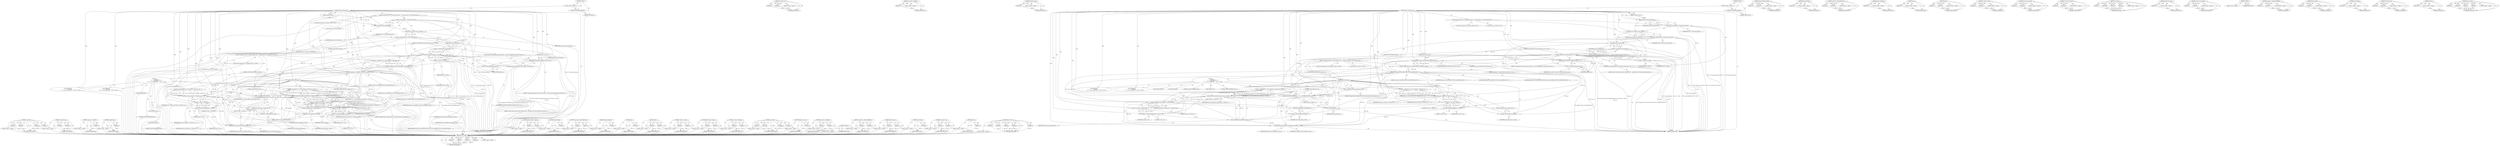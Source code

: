 digraph "perf_sw_event" {
vulnerable_225 [label=<(METHOD,do_int_store)>];
vulnerable_226 [label=<(PARAM,p1)>];
vulnerable_227 [label=<(PARAM,p2)>];
vulnerable_228 [label=<(PARAM,p3)>];
vulnerable_229 [label=<(PARAM,p4)>];
vulnerable_230 [label=<(BLOCK,&lt;empty&gt;,&lt;empty&gt;)>];
vulnerable_231 [label=<(METHOD_RETURN,ANY)>];
vulnerable_206 [label=<(METHOD,&lt;operator&gt;.and)>];
vulnerable_207 [label=<(PARAM,p1)>];
vulnerable_208 [label=<(PARAM,p2)>];
vulnerable_209 [label=<(BLOCK,&lt;empty&gt;,&lt;empty&gt;)>];
vulnerable_210 [label=<(METHOD_RETURN,ANY)>];
vulnerable_154 [label=<(METHOD,&lt;operator&gt;.logicalNot)>];
vulnerable_155 [label=<(PARAM,p1)>];
vulnerable_156 [label=<(BLOCK,&lt;empty&gt;,&lt;empty&gt;)>];
vulnerable_157 [label=<(METHOD_RETURN,ANY)>];
vulnerable_177 [label=<(METHOD,unaligned_panic)>];
vulnerable_178 [label=<(PARAM,p1)>];
vulnerable_179 [label=<(BLOCK,&lt;empty&gt;,&lt;empty&gt;)>];
vulnerable_180 [label=<(METHOD_RETURN,ANY)>];
vulnerable_6 [label=<(METHOD,&lt;global&gt;)<SUB>1</SUB>>];
vulnerable_7 [label=<(BLOCK,&lt;empty&gt;,&lt;empty&gt;)<SUB>1</SUB>>];
vulnerable_8 [label=<(UNKNOWN,asmlinkage,asmlinkage)<SUB>1</SUB>>];
vulnerable_9 [label=<(METHOD,kernel_unaligned_trap)<SUB>1</SUB>>];
vulnerable_10 [label=<(PARAM,struct pt_regs *regs)<SUB>1</SUB>>];
vulnerable_11 [label=<(PARAM,unsigned int insn)<SUB>1</SUB>>];
vulnerable_12 [label=<(BLOCK,{
	enum direction dir = decode_direction(insn);...,{
	enum direction dir = decode_direction(insn);...)<SUB>2</SUB>>];
vulnerable_13 [label="<(LOCAL,enum direction dir: direction)<SUB>3</SUB>>"];
vulnerable_14 [label=<(&lt;operator&gt;.assignment,dir = decode_direction(insn))<SUB>3</SUB>>];
vulnerable_15 [label=<(IDENTIFIER,dir,dir = decode_direction(insn))<SUB>3</SUB>>];
vulnerable_16 [label=<(decode_direction,decode_direction(insn))<SUB>3</SUB>>];
vulnerable_17 [label=<(IDENTIFIER,insn,decode_direction(insn))<SUB>3</SUB>>];
vulnerable_18 [label="<(LOCAL,int size: int)<SUB>4</SUB>>"];
vulnerable_19 [label=<(&lt;operator&gt;.assignment,size = decode_access_size(insn))<SUB>4</SUB>>];
vulnerable_20 [label=<(IDENTIFIER,size,size = decode_access_size(insn))<SUB>4</SUB>>];
vulnerable_21 [label=<(decode_access_size,decode_access_size(insn))<SUB>4</SUB>>];
vulnerable_22 [label=<(IDENTIFIER,insn,decode_access_size(insn))<SUB>4</SUB>>];
vulnerable_23 [label=<(CONTROL_STRUCTURE,IF,if (!ok_for_kernel(insn) || dir == both))<SUB>6</SUB>>];
vulnerable_24 [label=<(&lt;operator&gt;.logicalOr,!ok_for_kernel(insn) || dir == both)<SUB>6</SUB>>];
vulnerable_25 [label=<(&lt;operator&gt;.logicalNot,!ok_for_kernel(insn))<SUB>6</SUB>>];
vulnerable_26 [label=<(ok_for_kernel,ok_for_kernel(insn))<SUB>6</SUB>>];
vulnerable_27 [label=<(IDENTIFIER,insn,ok_for_kernel(insn))<SUB>6</SUB>>];
vulnerable_28 [label=<(&lt;operator&gt;.equals,dir == both)<SUB>6</SUB>>];
vulnerable_29 [label=<(IDENTIFIER,dir,dir == both)<SUB>6</SUB>>];
vulnerable_30 [label=<(IDENTIFIER,both,dir == both)<SUB>6</SUB>>];
vulnerable_31 [label=<(BLOCK,{
		printk(&quot;Unsupported unaligned load/store tr...,{
		printk(&quot;Unsupported unaligned load/store tr...)<SUB>6</SUB>>];
vulnerable_32 [label=<(printk,printk(&quot;Unsupported unaligned load/store trap f...)<SUB>7</SUB>>];
vulnerable_33 [label=<(LITERAL,&quot;Unsupported unaligned load/store trap for kern...,printk(&quot;Unsupported unaligned load/store trap f...)<SUB>7</SUB>>];
vulnerable_34 [label=<(&lt;operator&gt;.indirectFieldAccess,regs-&gt;pc)<SUB>8</SUB>>];
vulnerable_35 [label=<(IDENTIFIER,regs,printk(&quot;Unsupported unaligned load/store trap f...)<SUB>8</SUB>>];
vulnerable_36 [label=<(FIELD_IDENTIFIER,pc,pc)<SUB>8</SUB>>];
vulnerable_37 [label=<(unaligned_panic,unaligned_panic(&quot;Wheee. Kernel does fpu/atomic ...)<SUB>9</SUB>>];
vulnerable_38 [label=<(LITERAL,&quot;Wheee. Kernel does fpu/atomic unaligned load/s...,unaligned_panic(&quot;Wheee. Kernel does fpu/atomic ...)<SUB>9</SUB>>];
vulnerable_39 [label=<(CONTROL_STRUCTURE,ELSE,else)<SUB>10</SUB>>];
vulnerable_40 [label=<(BLOCK,{
 		unsigned long addr = compute_effective_add...,{
 		unsigned long addr = compute_effective_add...)<SUB>10</SUB>>];
vulnerable_41 [label="<(LOCAL,long unsigned addr: long unsigned)<SUB>11</SUB>>"];
vulnerable_42 [label=<(&lt;operator&gt;.assignment,addr = compute_effective_address(regs, insn))<SUB>11</SUB>>];
vulnerable_43 [label=<(IDENTIFIER,addr,addr = compute_effective_address(regs, insn))<SUB>11</SUB>>];
vulnerable_44 [label=<(compute_effective_address,compute_effective_address(regs, insn))<SUB>11</SUB>>];
vulnerable_45 [label=<(IDENTIFIER,regs,compute_effective_address(regs, insn))<SUB>11</SUB>>];
vulnerable_46 [label=<(IDENTIFIER,insn,compute_effective_address(regs, insn))<SUB>11</SUB>>];
vulnerable_47 [label="<(LOCAL,int err: int)<SUB>12</SUB>>"];
vulnerable_48 [label=<(perf_sw_event,perf_sw_event(PERF_COUNT_SW_ALIGNMENT_FAULTS, 1...)<SUB>14</SUB>>];
vulnerable_49 [label=<(IDENTIFIER,PERF_COUNT_SW_ALIGNMENT_FAULTS,perf_sw_event(PERF_COUNT_SW_ALIGNMENT_FAULTS, 1...)<SUB>14</SUB>>];
vulnerable_50 [label=<(LITERAL,1,perf_sw_event(PERF_COUNT_SW_ALIGNMENT_FAULTS, 1...)<SUB>14</SUB>>];
vulnerable_51 [label=<(LITERAL,0,perf_sw_event(PERF_COUNT_SW_ALIGNMENT_FAULTS, 1...)<SUB>14</SUB>>];
vulnerable_52 [label=<(IDENTIFIER,regs,perf_sw_event(PERF_COUNT_SW_ALIGNMENT_FAULTS, 1...)<SUB>14</SUB>>];
vulnerable_53 [label=<(IDENTIFIER,addr,perf_sw_event(PERF_COUNT_SW_ALIGNMENT_FAULTS, 1...)<SUB>14</SUB>>];
vulnerable_54 [label=<(CONTROL_STRUCTURE,SWITCH,switch(dir))<SUB>15</SUB>>];
vulnerable_55 [label=<(IDENTIFIER,dir,switch(dir))<SUB>15</SUB>>];
vulnerable_56 [label="<(BLOCK,{
 		case load:
 			err = do_int_load(fetch_reg...,{
 		case load:
 			err = do_int_load(fetch_reg...)<SUB>15</SUB>>"];
vulnerable_57 [label=<(JUMP_TARGET,case)<SUB>16</SUB>>];
vulnerable_58 [label="<(IDENTIFIER,load,{
 		case load:
 			err = do_int_load(fetch_reg...)<SUB>16</SUB>>"];
vulnerable_59 [label=<(&lt;operator&gt;.assignment,err = do_int_load(fetch_reg_addr(((insn&gt;&gt;25)&amp;0x...)<SUB>17</SUB>>];
vulnerable_60 [label=<(IDENTIFIER,err,err = do_int_load(fetch_reg_addr(((insn&gt;&gt;25)&amp;0x...)<SUB>17</SUB>>];
vulnerable_61 [label=<(do_int_load,do_int_load(fetch_reg_addr(((insn&gt;&gt;25)&amp;0x1f),
	...)<SUB>17</SUB>>];
vulnerable_62 [label=<(fetch_reg_addr,fetch_reg_addr(((insn&gt;&gt;25)&amp;0x1f),
							 regs))<SUB>17</SUB>>];
vulnerable_63 [label=<(&lt;operator&gt;.and,(insn&gt;&gt;25)&amp;0x1f)<SUB>17</SUB>>];
vulnerable_64 [label=<(&lt;operator&gt;.arithmeticShiftRight,insn&gt;&gt;25)<SUB>17</SUB>>];
vulnerable_65 [label=<(IDENTIFIER,insn,insn&gt;&gt;25)<SUB>17</SUB>>];
vulnerable_66 [label=<(LITERAL,25,insn&gt;&gt;25)<SUB>17</SUB>>];
vulnerable_67 [label=<(LITERAL,0x1f,(insn&gt;&gt;25)&amp;0x1f)<SUB>17</SUB>>];
vulnerable_68 [label=<(IDENTIFIER,regs,fetch_reg_addr(((insn&gt;&gt;25)&amp;0x1f),
							 regs))<SUB>18</SUB>>];
vulnerable_69 [label=<(IDENTIFIER,size,do_int_load(fetch_reg_addr(((insn&gt;&gt;25)&amp;0x1f),
	...)<SUB>19</SUB>>];
vulnerable_70 [label=<(&lt;operator&gt;.cast,(unsigned long *) addr)<SUB>19</SUB>>];
vulnerable_71 [label=<(UNKNOWN,unsigned long *,unsigned long *)<SUB>19</SUB>>];
vulnerable_72 [label=<(IDENTIFIER,addr,(unsigned long *) addr)<SUB>19</SUB>>];
vulnerable_73 [label=<(decode_signedness,decode_signedness(insn))<SUB>20</SUB>>];
vulnerable_74 [label=<(IDENTIFIER,insn,decode_signedness(insn))<SUB>20</SUB>>];
vulnerable_75 [label=<(CONTROL_STRUCTURE,BREAK,break;)<SUB>21</SUB>>];
vulnerable_76 [label=<(JUMP_TARGET,case)<SUB>23</SUB>>];
vulnerable_77 [label="<(IDENTIFIER,store,{
 		case load:
 			err = do_int_load(fetch_reg...)<SUB>23</SUB>>"];
vulnerable_78 [label=<(&lt;operator&gt;.assignment,err = do_int_store(((insn&gt;&gt;25)&amp;0x1f), size,
			...)<SUB>24</SUB>>];
vulnerable_79 [label=<(IDENTIFIER,err,err = do_int_store(((insn&gt;&gt;25)&amp;0x1f), size,
			...)<SUB>24</SUB>>];
vulnerable_80 [label=<(do_int_store,do_int_store(((insn&gt;&gt;25)&amp;0x1f), size,
					   (...)<SUB>24</SUB>>];
vulnerable_81 [label=<(&lt;operator&gt;.and,(insn&gt;&gt;25)&amp;0x1f)<SUB>24</SUB>>];
vulnerable_82 [label=<(&lt;operator&gt;.arithmeticShiftRight,insn&gt;&gt;25)<SUB>24</SUB>>];
vulnerable_83 [label=<(IDENTIFIER,insn,insn&gt;&gt;25)<SUB>24</SUB>>];
vulnerable_84 [label=<(LITERAL,25,insn&gt;&gt;25)<SUB>24</SUB>>];
vulnerable_85 [label=<(LITERAL,0x1f,(insn&gt;&gt;25)&amp;0x1f)<SUB>24</SUB>>];
vulnerable_86 [label=<(IDENTIFIER,size,do_int_store(((insn&gt;&gt;25)&amp;0x1f), size,
					   (...)<SUB>24</SUB>>];
vulnerable_87 [label=<(&lt;operator&gt;.cast,(unsigned long *) addr)<SUB>25</SUB>>];
vulnerable_88 [label=<(UNKNOWN,unsigned long *,unsigned long *)<SUB>25</SUB>>];
vulnerable_89 [label=<(IDENTIFIER,addr,(unsigned long *) addr)<SUB>25</SUB>>];
vulnerable_90 [label=<(IDENTIFIER,regs,do_int_store(((insn&gt;&gt;25)&amp;0x1f), size,
					   (...)<SUB>25</SUB>>];
vulnerable_91 [label=<(CONTROL_STRUCTURE,BREAK,break;)<SUB>26</SUB>>];
vulnerable_92 [label=<(JUMP_TARGET,default)<SUB>27</SUB>>];
vulnerable_93 [label=<(panic,panic(&quot;Impossible kernel unaligned trap.&quot;))<SUB>28</SUB>>];
vulnerable_94 [label=<(LITERAL,&quot;Impossible kernel unaligned trap.&quot;,panic(&quot;Impossible kernel unaligned trap.&quot;))<SUB>28</SUB>>];
vulnerable_95 [label=<(CONTROL_STRUCTURE,IF,if (err))<SUB>31</SUB>>];
vulnerable_96 [label=<(IDENTIFIER,err,if (err))<SUB>31</SUB>>];
vulnerable_97 [label=<(BLOCK,&lt;empty&gt;,&lt;empty&gt;)<SUB>32</SUB>>];
vulnerable_98 [label=<(kernel_mna_trap_fault,kernel_mna_trap_fault(regs, insn))<SUB>32</SUB>>];
vulnerable_99 [label=<(IDENTIFIER,regs,kernel_mna_trap_fault(regs, insn))<SUB>32</SUB>>];
vulnerable_100 [label=<(IDENTIFIER,insn,kernel_mna_trap_fault(regs, insn))<SUB>32</SUB>>];
vulnerable_101 [label=<(CONTROL_STRUCTURE,ELSE,else)<SUB>34</SUB>>];
vulnerable_102 [label=<(BLOCK,&lt;empty&gt;,&lt;empty&gt;)<SUB>34</SUB>>];
vulnerable_103 [label=<(advance,advance(regs))<SUB>34</SUB>>];
vulnerable_104 [label=<(IDENTIFIER,regs,advance(regs))<SUB>34</SUB>>];
vulnerable_105 [label=<(METHOD_RETURN,void)<SUB>1</SUB>>];
vulnerable_107 [label=<(METHOD_RETURN,ANY)<SUB>1</SUB>>];
vulnerable_181 [label=<(METHOD,compute_effective_address)>];
vulnerable_182 [label=<(PARAM,p1)>];
vulnerable_183 [label=<(PARAM,p2)>];
vulnerable_184 [label=<(BLOCK,&lt;empty&gt;,&lt;empty&gt;)>];
vulnerable_185 [label=<(METHOD_RETURN,ANY)>];
vulnerable_141 [label=<(METHOD,decode_direction)>];
vulnerable_142 [label=<(PARAM,p1)>];
vulnerable_143 [label=<(BLOCK,&lt;empty&gt;,&lt;empty&gt;)>];
vulnerable_144 [label=<(METHOD_RETURN,ANY)>];
vulnerable_172 [label=<(METHOD,&lt;operator&gt;.indirectFieldAccess)>];
vulnerable_173 [label=<(PARAM,p1)>];
vulnerable_174 [label=<(PARAM,p2)>];
vulnerable_175 [label=<(BLOCK,&lt;empty&gt;,&lt;empty&gt;)>];
vulnerable_176 [label=<(METHOD_RETURN,ANY)>];
vulnerable_221 [label=<(METHOD,decode_signedness)>];
vulnerable_222 [label=<(PARAM,p1)>];
vulnerable_223 [label=<(BLOCK,&lt;empty&gt;,&lt;empty&gt;)>];
vulnerable_224 [label=<(METHOD_RETURN,ANY)>];
vulnerable_232 [label=<(METHOD,panic)>];
vulnerable_233 [label=<(PARAM,p1)>];
vulnerable_234 [label=<(BLOCK,&lt;empty&gt;,&lt;empty&gt;)>];
vulnerable_235 [label=<(METHOD_RETURN,ANY)>];
vulnerable_167 [label=<(METHOD,printk)>];
vulnerable_168 [label=<(PARAM,p1)>];
vulnerable_169 [label=<(PARAM,p2)>];
vulnerable_170 [label=<(BLOCK,&lt;empty&gt;,&lt;empty&gt;)>];
vulnerable_171 [label=<(METHOD_RETURN,ANY)>];
vulnerable_162 [label=<(METHOD,&lt;operator&gt;.equals)>];
vulnerable_163 [label=<(PARAM,p1)>];
vulnerable_164 [label=<(PARAM,p2)>];
vulnerable_165 [label=<(BLOCK,&lt;empty&gt;,&lt;empty&gt;)>];
vulnerable_166 [label=<(METHOD_RETURN,ANY)>];
vulnerable_236 [label=<(METHOD,kernel_mna_trap_fault)>];
vulnerable_237 [label=<(PARAM,p1)>];
vulnerable_238 [label=<(PARAM,p2)>];
vulnerable_239 [label=<(BLOCK,&lt;empty&gt;,&lt;empty&gt;)>];
vulnerable_240 [label=<(METHOD_RETURN,ANY)>];
vulnerable_149 [label=<(METHOD,&lt;operator&gt;.logicalOr)>];
vulnerable_150 [label=<(PARAM,p1)>];
vulnerable_151 [label=<(PARAM,p2)>];
vulnerable_152 [label=<(BLOCK,&lt;empty&gt;,&lt;empty&gt;)>];
vulnerable_153 [label=<(METHOD_RETURN,ANY)>];
vulnerable_194 [label=<(METHOD,do_int_load)>];
vulnerable_195 [label=<(PARAM,p1)>];
vulnerable_196 [label=<(PARAM,p2)>];
vulnerable_197 [label=<(PARAM,p3)>];
vulnerable_198 [label=<(PARAM,p4)>];
vulnerable_199 [label=<(BLOCK,&lt;empty&gt;,&lt;empty&gt;)>];
vulnerable_200 [label=<(METHOD_RETURN,ANY)>];
vulnerable_145 [label=<(METHOD,decode_access_size)>];
vulnerable_146 [label=<(PARAM,p1)>];
vulnerable_147 [label=<(BLOCK,&lt;empty&gt;,&lt;empty&gt;)>];
vulnerable_148 [label=<(METHOD_RETURN,ANY)>];
vulnerable_136 [label=<(METHOD,&lt;operator&gt;.assignment)>];
vulnerable_137 [label=<(PARAM,p1)>];
vulnerable_138 [label=<(PARAM,p2)>];
vulnerable_139 [label=<(BLOCK,&lt;empty&gt;,&lt;empty&gt;)>];
vulnerable_140 [label=<(METHOD_RETURN,ANY)>];
vulnerable_130 [label=<(METHOD,&lt;global&gt;)<SUB>1</SUB>>];
vulnerable_131 [label=<(BLOCK,&lt;empty&gt;,&lt;empty&gt;)>];
vulnerable_132 [label=<(METHOD_RETURN,ANY)>];
vulnerable_211 [label=<(METHOD,&lt;operator&gt;.arithmeticShiftRight)>];
vulnerable_212 [label=<(PARAM,p1)>];
vulnerable_213 [label=<(PARAM,p2)>];
vulnerable_214 [label=<(BLOCK,&lt;empty&gt;,&lt;empty&gt;)>];
vulnerable_215 [label=<(METHOD_RETURN,ANY)>];
vulnerable_201 [label=<(METHOD,fetch_reg_addr)>];
vulnerable_202 [label=<(PARAM,p1)>];
vulnerable_203 [label=<(PARAM,p2)>];
vulnerable_204 [label=<(BLOCK,&lt;empty&gt;,&lt;empty&gt;)>];
vulnerable_205 [label=<(METHOD_RETURN,ANY)>];
vulnerable_158 [label=<(METHOD,ok_for_kernel)>];
vulnerable_159 [label=<(PARAM,p1)>];
vulnerable_160 [label=<(BLOCK,&lt;empty&gt;,&lt;empty&gt;)>];
vulnerable_161 [label=<(METHOD_RETURN,ANY)>];
vulnerable_216 [label=<(METHOD,&lt;operator&gt;.cast)>];
vulnerable_217 [label=<(PARAM,p1)>];
vulnerable_218 [label=<(PARAM,p2)>];
vulnerable_219 [label=<(BLOCK,&lt;empty&gt;,&lt;empty&gt;)>];
vulnerable_220 [label=<(METHOD_RETURN,ANY)>];
vulnerable_241 [label=<(METHOD,advance)>];
vulnerable_242 [label=<(PARAM,p1)>];
vulnerable_243 [label=<(BLOCK,&lt;empty&gt;,&lt;empty&gt;)>];
vulnerable_244 [label=<(METHOD_RETURN,ANY)>];
vulnerable_186 [label=<(METHOD,perf_sw_event)>];
vulnerable_187 [label=<(PARAM,p1)>];
vulnerable_188 [label=<(PARAM,p2)>];
vulnerable_189 [label=<(PARAM,p3)>];
vulnerable_190 [label=<(PARAM,p4)>];
vulnerable_191 [label=<(PARAM,p5)>];
vulnerable_192 [label=<(BLOCK,&lt;empty&gt;,&lt;empty&gt;)>];
vulnerable_193 [label=<(METHOD_RETURN,ANY)>];
fixed_223 [label=<(METHOD,do_int_store)>];
fixed_224 [label=<(PARAM,p1)>];
fixed_225 [label=<(PARAM,p2)>];
fixed_226 [label=<(PARAM,p3)>];
fixed_227 [label=<(PARAM,p4)>];
fixed_228 [label=<(BLOCK,&lt;empty&gt;,&lt;empty&gt;)>];
fixed_229 [label=<(METHOD_RETURN,ANY)>];
fixed_204 [label=<(METHOD,&lt;operator&gt;.and)>];
fixed_205 [label=<(PARAM,p1)>];
fixed_206 [label=<(PARAM,p2)>];
fixed_207 [label=<(BLOCK,&lt;empty&gt;,&lt;empty&gt;)>];
fixed_208 [label=<(METHOD_RETURN,ANY)>];
fixed_153 [label=<(METHOD,&lt;operator&gt;.logicalNot)>];
fixed_154 [label=<(PARAM,p1)>];
fixed_155 [label=<(BLOCK,&lt;empty&gt;,&lt;empty&gt;)>];
fixed_156 [label=<(METHOD_RETURN,ANY)>];
fixed_176 [label=<(METHOD,unaligned_panic)>];
fixed_177 [label=<(PARAM,p1)>];
fixed_178 [label=<(BLOCK,&lt;empty&gt;,&lt;empty&gt;)>];
fixed_179 [label=<(METHOD_RETURN,ANY)>];
fixed_6 [label=<(METHOD,&lt;global&gt;)<SUB>1</SUB>>];
fixed_7 [label=<(BLOCK,&lt;empty&gt;,&lt;empty&gt;)<SUB>1</SUB>>];
fixed_8 [label=<(UNKNOWN,asmlinkage,asmlinkage)<SUB>1</SUB>>];
fixed_9 [label=<(METHOD,kernel_unaligned_trap)<SUB>1</SUB>>];
fixed_10 [label=<(PARAM,struct pt_regs *regs)<SUB>1</SUB>>];
fixed_11 [label=<(PARAM,unsigned int insn)<SUB>1</SUB>>];
fixed_12 [label=<(BLOCK,{
	enum direction dir = decode_direction(insn);...,{
	enum direction dir = decode_direction(insn);...)<SUB>2</SUB>>];
fixed_13 [label="<(LOCAL,enum direction dir: direction)<SUB>3</SUB>>"];
fixed_14 [label=<(&lt;operator&gt;.assignment,dir = decode_direction(insn))<SUB>3</SUB>>];
fixed_15 [label=<(IDENTIFIER,dir,dir = decode_direction(insn))<SUB>3</SUB>>];
fixed_16 [label=<(decode_direction,decode_direction(insn))<SUB>3</SUB>>];
fixed_17 [label=<(IDENTIFIER,insn,decode_direction(insn))<SUB>3</SUB>>];
fixed_18 [label="<(LOCAL,int size: int)<SUB>4</SUB>>"];
fixed_19 [label=<(&lt;operator&gt;.assignment,size = decode_access_size(insn))<SUB>4</SUB>>];
fixed_20 [label=<(IDENTIFIER,size,size = decode_access_size(insn))<SUB>4</SUB>>];
fixed_21 [label=<(decode_access_size,decode_access_size(insn))<SUB>4</SUB>>];
fixed_22 [label=<(IDENTIFIER,insn,decode_access_size(insn))<SUB>4</SUB>>];
fixed_23 [label=<(CONTROL_STRUCTURE,IF,if (!ok_for_kernel(insn) || dir == both))<SUB>6</SUB>>];
fixed_24 [label=<(&lt;operator&gt;.logicalOr,!ok_for_kernel(insn) || dir == both)<SUB>6</SUB>>];
fixed_25 [label=<(&lt;operator&gt;.logicalNot,!ok_for_kernel(insn))<SUB>6</SUB>>];
fixed_26 [label=<(ok_for_kernel,ok_for_kernel(insn))<SUB>6</SUB>>];
fixed_27 [label=<(IDENTIFIER,insn,ok_for_kernel(insn))<SUB>6</SUB>>];
fixed_28 [label=<(&lt;operator&gt;.equals,dir == both)<SUB>6</SUB>>];
fixed_29 [label=<(IDENTIFIER,dir,dir == both)<SUB>6</SUB>>];
fixed_30 [label=<(IDENTIFIER,both,dir == both)<SUB>6</SUB>>];
fixed_31 [label=<(BLOCK,{
		printk(&quot;Unsupported unaligned load/store tr...,{
		printk(&quot;Unsupported unaligned load/store tr...)<SUB>6</SUB>>];
fixed_32 [label=<(printk,printk(&quot;Unsupported unaligned load/store trap f...)<SUB>7</SUB>>];
fixed_33 [label=<(LITERAL,&quot;Unsupported unaligned load/store trap for kern...,printk(&quot;Unsupported unaligned load/store trap f...)<SUB>7</SUB>>];
fixed_34 [label=<(&lt;operator&gt;.indirectFieldAccess,regs-&gt;pc)<SUB>8</SUB>>];
fixed_35 [label=<(IDENTIFIER,regs,printk(&quot;Unsupported unaligned load/store trap f...)<SUB>8</SUB>>];
fixed_36 [label=<(FIELD_IDENTIFIER,pc,pc)<SUB>8</SUB>>];
fixed_37 [label=<(unaligned_panic,unaligned_panic(&quot;Wheee. Kernel does fpu/atomic ...)<SUB>9</SUB>>];
fixed_38 [label=<(LITERAL,&quot;Wheee. Kernel does fpu/atomic unaligned load/s...,unaligned_panic(&quot;Wheee. Kernel does fpu/atomic ...)<SUB>9</SUB>>];
fixed_39 [label=<(CONTROL_STRUCTURE,ELSE,else)<SUB>10</SUB>>];
fixed_40 [label=<(BLOCK,{
 		unsigned long addr = compute_effective_add...,{
 		unsigned long addr = compute_effective_add...)<SUB>10</SUB>>];
fixed_41 [label="<(LOCAL,long unsigned addr: long unsigned)<SUB>11</SUB>>"];
fixed_42 [label=<(&lt;operator&gt;.assignment,addr = compute_effective_address(regs, insn))<SUB>11</SUB>>];
fixed_43 [label=<(IDENTIFIER,addr,addr = compute_effective_address(regs, insn))<SUB>11</SUB>>];
fixed_44 [label=<(compute_effective_address,compute_effective_address(regs, insn))<SUB>11</SUB>>];
fixed_45 [label=<(IDENTIFIER,regs,compute_effective_address(regs, insn))<SUB>11</SUB>>];
fixed_46 [label=<(IDENTIFIER,insn,compute_effective_address(regs, insn))<SUB>11</SUB>>];
fixed_47 [label="<(LOCAL,int err: int)<SUB>12</SUB>>"];
fixed_48 [label=<(perf_sw_event,perf_sw_event(PERF_COUNT_SW_ALIGNMENT_FAULTS, 1...)<SUB>14</SUB>>];
fixed_49 [label=<(IDENTIFIER,PERF_COUNT_SW_ALIGNMENT_FAULTS,perf_sw_event(PERF_COUNT_SW_ALIGNMENT_FAULTS, 1...)<SUB>14</SUB>>];
fixed_50 [label=<(LITERAL,1,perf_sw_event(PERF_COUNT_SW_ALIGNMENT_FAULTS, 1...)<SUB>14</SUB>>];
fixed_51 [label=<(IDENTIFIER,regs,perf_sw_event(PERF_COUNT_SW_ALIGNMENT_FAULTS, 1...)<SUB>14</SUB>>];
fixed_52 [label=<(IDENTIFIER,addr,perf_sw_event(PERF_COUNT_SW_ALIGNMENT_FAULTS, 1...)<SUB>14</SUB>>];
fixed_53 [label=<(CONTROL_STRUCTURE,SWITCH,switch(dir))<SUB>15</SUB>>];
fixed_54 [label=<(IDENTIFIER,dir,switch(dir))<SUB>15</SUB>>];
fixed_55 [label="<(BLOCK,{
 		case load:
 			err = do_int_load(fetch_reg...,{
 		case load:
 			err = do_int_load(fetch_reg...)<SUB>15</SUB>>"];
fixed_56 [label=<(JUMP_TARGET,case)<SUB>16</SUB>>];
fixed_57 [label="<(IDENTIFIER,load,{
 		case load:
 			err = do_int_load(fetch_reg...)<SUB>16</SUB>>"];
fixed_58 [label=<(&lt;operator&gt;.assignment,err = do_int_load(fetch_reg_addr(((insn&gt;&gt;25)&amp;0x...)<SUB>17</SUB>>];
fixed_59 [label=<(IDENTIFIER,err,err = do_int_load(fetch_reg_addr(((insn&gt;&gt;25)&amp;0x...)<SUB>17</SUB>>];
fixed_60 [label=<(do_int_load,do_int_load(fetch_reg_addr(((insn&gt;&gt;25)&amp;0x1f),
	...)<SUB>17</SUB>>];
fixed_61 [label=<(fetch_reg_addr,fetch_reg_addr(((insn&gt;&gt;25)&amp;0x1f),
							 regs))<SUB>17</SUB>>];
fixed_62 [label=<(&lt;operator&gt;.and,(insn&gt;&gt;25)&amp;0x1f)<SUB>17</SUB>>];
fixed_63 [label=<(&lt;operator&gt;.arithmeticShiftRight,insn&gt;&gt;25)<SUB>17</SUB>>];
fixed_64 [label=<(IDENTIFIER,insn,insn&gt;&gt;25)<SUB>17</SUB>>];
fixed_65 [label=<(LITERAL,25,insn&gt;&gt;25)<SUB>17</SUB>>];
fixed_66 [label=<(LITERAL,0x1f,(insn&gt;&gt;25)&amp;0x1f)<SUB>17</SUB>>];
fixed_67 [label=<(IDENTIFIER,regs,fetch_reg_addr(((insn&gt;&gt;25)&amp;0x1f),
							 regs))<SUB>18</SUB>>];
fixed_68 [label=<(IDENTIFIER,size,do_int_load(fetch_reg_addr(((insn&gt;&gt;25)&amp;0x1f),
	...)<SUB>19</SUB>>];
fixed_69 [label=<(&lt;operator&gt;.cast,(unsigned long *) addr)<SUB>19</SUB>>];
fixed_70 [label=<(UNKNOWN,unsigned long *,unsigned long *)<SUB>19</SUB>>];
fixed_71 [label=<(IDENTIFIER,addr,(unsigned long *) addr)<SUB>19</SUB>>];
fixed_72 [label=<(decode_signedness,decode_signedness(insn))<SUB>20</SUB>>];
fixed_73 [label=<(IDENTIFIER,insn,decode_signedness(insn))<SUB>20</SUB>>];
fixed_74 [label=<(CONTROL_STRUCTURE,BREAK,break;)<SUB>21</SUB>>];
fixed_75 [label=<(JUMP_TARGET,case)<SUB>23</SUB>>];
fixed_76 [label="<(IDENTIFIER,store,{
 		case load:
 			err = do_int_load(fetch_reg...)<SUB>23</SUB>>"];
fixed_77 [label=<(&lt;operator&gt;.assignment,err = do_int_store(((insn&gt;&gt;25)&amp;0x1f), size,
			...)<SUB>24</SUB>>];
fixed_78 [label=<(IDENTIFIER,err,err = do_int_store(((insn&gt;&gt;25)&amp;0x1f), size,
			...)<SUB>24</SUB>>];
fixed_79 [label=<(do_int_store,do_int_store(((insn&gt;&gt;25)&amp;0x1f), size,
					   (...)<SUB>24</SUB>>];
fixed_80 [label=<(&lt;operator&gt;.and,(insn&gt;&gt;25)&amp;0x1f)<SUB>24</SUB>>];
fixed_81 [label=<(&lt;operator&gt;.arithmeticShiftRight,insn&gt;&gt;25)<SUB>24</SUB>>];
fixed_82 [label=<(IDENTIFIER,insn,insn&gt;&gt;25)<SUB>24</SUB>>];
fixed_83 [label=<(LITERAL,25,insn&gt;&gt;25)<SUB>24</SUB>>];
fixed_84 [label=<(LITERAL,0x1f,(insn&gt;&gt;25)&amp;0x1f)<SUB>24</SUB>>];
fixed_85 [label=<(IDENTIFIER,size,do_int_store(((insn&gt;&gt;25)&amp;0x1f), size,
					   (...)<SUB>24</SUB>>];
fixed_86 [label=<(&lt;operator&gt;.cast,(unsigned long *) addr)<SUB>25</SUB>>];
fixed_87 [label=<(UNKNOWN,unsigned long *,unsigned long *)<SUB>25</SUB>>];
fixed_88 [label=<(IDENTIFIER,addr,(unsigned long *) addr)<SUB>25</SUB>>];
fixed_89 [label=<(IDENTIFIER,regs,do_int_store(((insn&gt;&gt;25)&amp;0x1f), size,
					   (...)<SUB>25</SUB>>];
fixed_90 [label=<(CONTROL_STRUCTURE,BREAK,break;)<SUB>26</SUB>>];
fixed_91 [label=<(JUMP_TARGET,default)<SUB>27</SUB>>];
fixed_92 [label=<(panic,panic(&quot;Impossible kernel unaligned trap.&quot;))<SUB>28</SUB>>];
fixed_93 [label=<(LITERAL,&quot;Impossible kernel unaligned trap.&quot;,panic(&quot;Impossible kernel unaligned trap.&quot;))<SUB>28</SUB>>];
fixed_94 [label=<(CONTROL_STRUCTURE,IF,if (err))<SUB>31</SUB>>];
fixed_95 [label=<(IDENTIFIER,err,if (err))<SUB>31</SUB>>];
fixed_96 [label=<(BLOCK,&lt;empty&gt;,&lt;empty&gt;)<SUB>32</SUB>>];
fixed_97 [label=<(kernel_mna_trap_fault,kernel_mna_trap_fault(regs, insn))<SUB>32</SUB>>];
fixed_98 [label=<(IDENTIFIER,regs,kernel_mna_trap_fault(regs, insn))<SUB>32</SUB>>];
fixed_99 [label=<(IDENTIFIER,insn,kernel_mna_trap_fault(regs, insn))<SUB>32</SUB>>];
fixed_100 [label=<(CONTROL_STRUCTURE,ELSE,else)<SUB>34</SUB>>];
fixed_101 [label=<(BLOCK,&lt;empty&gt;,&lt;empty&gt;)<SUB>34</SUB>>];
fixed_102 [label=<(advance,advance(regs))<SUB>34</SUB>>];
fixed_103 [label=<(IDENTIFIER,regs,advance(regs))<SUB>34</SUB>>];
fixed_104 [label=<(METHOD_RETURN,void)<SUB>1</SUB>>];
fixed_106 [label=<(METHOD_RETURN,ANY)<SUB>1</SUB>>];
fixed_180 [label=<(METHOD,compute_effective_address)>];
fixed_181 [label=<(PARAM,p1)>];
fixed_182 [label=<(PARAM,p2)>];
fixed_183 [label=<(BLOCK,&lt;empty&gt;,&lt;empty&gt;)>];
fixed_184 [label=<(METHOD_RETURN,ANY)>];
fixed_140 [label=<(METHOD,decode_direction)>];
fixed_141 [label=<(PARAM,p1)>];
fixed_142 [label=<(BLOCK,&lt;empty&gt;,&lt;empty&gt;)>];
fixed_143 [label=<(METHOD_RETURN,ANY)>];
fixed_171 [label=<(METHOD,&lt;operator&gt;.indirectFieldAccess)>];
fixed_172 [label=<(PARAM,p1)>];
fixed_173 [label=<(PARAM,p2)>];
fixed_174 [label=<(BLOCK,&lt;empty&gt;,&lt;empty&gt;)>];
fixed_175 [label=<(METHOD_RETURN,ANY)>];
fixed_219 [label=<(METHOD,decode_signedness)>];
fixed_220 [label=<(PARAM,p1)>];
fixed_221 [label=<(BLOCK,&lt;empty&gt;,&lt;empty&gt;)>];
fixed_222 [label=<(METHOD_RETURN,ANY)>];
fixed_230 [label=<(METHOD,panic)>];
fixed_231 [label=<(PARAM,p1)>];
fixed_232 [label=<(BLOCK,&lt;empty&gt;,&lt;empty&gt;)>];
fixed_233 [label=<(METHOD_RETURN,ANY)>];
fixed_166 [label=<(METHOD,printk)>];
fixed_167 [label=<(PARAM,p1)>];
fixed_168 [label=<(PARAM,p2)>];
fixed_169 [label=<(BLOCK,&lt;empty&gt;,&lt;empty&gt;)>];
fixed_170 [label=<(METHOD_RETURN,ANY)>];
fixed_161 [label=<(METHOD,&lt;operator&gt;.equals)>];
fixed_162 [label=<(PARAM,p1)>];
fixed_163 [label=<(PARAM,p2)>];
fixed_164 [label=<(BLOCK,&lt;empty&gt;,&lt;empty&gt;)>];
fixed_165 [label=<(METHOD_RETURN,ANY)>];
fixed_234 [label=<(METHOD,kernel_mna_trap_fault)>];
fixed_235 [label=<(PARAM,p1)>];
fixed_236 [label=<(PARAM,p2)>];
fixed_237 [label=<(BLOCK,&lt;empty&gt;,&lt;empty&gt;)>];
fixed_238 [label=<(METHOD_RETURN,ANY)>];
fixed_148 [label=<(METHOD,&lt;operator&gt;.logicalOr)>];
fixed_149 [label=<(PARAM,p1)>];
fixed_150 [label=<(PARAM,p2)>];
fixed_151 [label=<(BLOCK,&lt;empty&gt;,&lt;empty&gt;)>];
fixed_152 [label=<(METHOD_RETURN,ANY)>];
fixed_192 [label=<(METHOD,do_int_load)>];
fixed_193 [label=<(PARAM,p1)>];
fixed_194 [label=<(PARAM,p2)>];
fixed_195 [label=<(PARAM,p3)>];
fixed_196 [label=<(PARAM,p4)>];
fixed_197 [label=<(BLOCK,&lt;empty&gt;,&lt;empty&gt;)>];
fixed_198 [label=<(METHOD_RETURN,ANY)>];
fixed_144 [label=<(METHOD,decode_access_size)>];
fixed_145 [label=<(PARAM,p1)>];
fixed_146 [label=<(BLOCK,&lt;empty&gt;,&lt;empty&gt;)>];
fixed_147 [label=<(METHOD_RETURN,ANY)>];
fixed_135 [label=<(METHOD,&lt;operator&gt;.assignment)>];
fixed_136 [label=<(PARAM,p1)>];
fixed_137 [label=<(PARAM,p2)>];
fixed_138 [label=<(BLOCK,&lt;empty&gt;,&lt;empty&gt;)>];
fixed_139 [label=<(METHOD_RETURN,ANY)>];
fixed_129 [label=<(METHOD,&lt;global&gt;)<SUB>1</SUB>>];
fixed_130 [label=<(BLOCK,&lt;empty&gt;,&lt;empty&gt;)>];
fixed_131 [label=<(METHOD_RETURN,ANY)>];
fixed_209 [label=<(METHOD,&lt;operator&gt;.arithmeticShiftRight)>];
fixed_210 [label=<(PARAM,p1)>];
fixed_211 [label=<(PARAM,p2)>];
fixed_212 [label=<(BLOCK,&lt;empty&gt;,&lt;empty&gt;)>];
fixed_213 [label=<(METHOD_RETURN,ANY)>];
fixed_199 [label=<(METHOD,fetch_reg_addr)>];
fixed_200 [label=<(PARAM,p1)>];
fixed_201 [label=<(PARAM,p2)>];
fixed_202 [label=<(BLOCK,&lt;empty&gt;,&lt;empty&gt;)>];
fixed_203 [label=<(METHOD_RETURN,ANY)>];
fixed_157 [label=<(METHOD,ok_for_kernel)>];
fixed_158 [label=<(PARAM,p1)>];
fixed_159 [label=<(BLOCK,&lt;empty&gt;,&lt;empty&gt;)>];
fixed_160 [label=<(METHOD_RETURN,ANY)>];
fixed_214 [label=<(METHOD,&lt;operator&gt;.cast)>];
fixed_215 [label=<(PARAM,p1)>];
fixed_216 [label=<(PARAM,p2)>];
fixed_217 [label=<(BLOCK,&lt;empty&gt;,&lt;empty&gt;)>];
fixed_218 [label=<(METHOD_RETURN,ANY)>];
fixed_239 [label=<(METHOD,advance)>];
fixed_240 [label=<(PARAM,p1)>];
fixed_241 [label=<(BLOCK,&lt;empty&gt;,&lt;empty&gt;)>];
fixed_242 [label=<(METHOD_RETURN,ANY)>];
fixed_185 [label=<(METHOD,perf_sw_event)>];
fixed_186 [label=<(PARAM,p1)>];
fixed_187 [label=<(PARAM,p2)>];
fixed_188 [label=<(PARAM,p3)>];
fixed_189 [label=<(PARAM,p4)>];
fixed_190 [label=<(BLOCK,&lt;empty&gt;,&lt;empty&gt;)>];
fixed_191 [label=<(METHOD_RETURN,ANY)>];
vulnerable_225 -> vulnerable_226  [key=0, label="AST: "];
vulnerable_225 -> vulnerable_226  [key=1, label="DDG: "];
vulnerable_225 -> vulnerable_230  [key=0, label="AST: "];
vulnerable_225 -> vulnerable_227  [key=0, label="AST: "];
vulnerable_225 -> vulnerable_227  [key=1, label="DDG: "];
vulnerable_225 -> vulnerable_231  [key=0, label="AST: "];
vulnerable_225 -> vulnerable_231  [key=1, label="CFG: "];
vulnerable_225 -> vulnerable_228  [key=0, label="AST: "];
vulnerable_225 -> vulnerable_228  [key=1, label="DDG: "];
vulnerable_225 -> vulnerable_229  [key=0, label="AST: "];
vulnerable_225 -> vulnerable_229  [key=1, label="DDG: "];
vulnerable_226 -> vulnerable_231  [key=0, label="DDG: p1"];
vulnerable_227 -> vulnerable_231  [key=0, label="DDG: p2"];
vulnerable_228 -> vulnerable_231  [key=0, label="DDG: p3"];
vulnerable_229 -> vulnerable_231  [key=0, label="DDG: p4"];
vulnerable_230 -> fixed_223  [key=0];
vulnerable_231 -> fixed_223  [key=0];
vulnerable_206 -> vulnerable_207  [key=0, label="AST: "];
vulnerable_206 -> vulnerable_207  [key=1, label="DDG: "];
vulnerable_206 -> vulnerable_209  [key=0, label="AST: "];
vulnerable_206 -> vulnerable_208  [key=0, label="AST: "];
vulnerable_206 -> vulnerable_208  [key=1, label="DDG: "];
vulnerable_206 -> vulnerable_210  [key=0, label="AST: "];
vulnerable_206 -> vulnerable_210  [key=1, label="CFG: "];
vulnerable_207 -> vulnerable_210  [key=0, label="DDG: p1"];
vulnerable_208 -> vulnerable_210  [key=0, label="DDG: p2"];
vulnerable_209 -> fixed_223  [key=0];
vulnerable_210 -> fixed_223  [key=0];
vulnerable_154 -> vulnerable_155  [key=0, label="AST: "];
vulnerable_154 -> vulnerable_155  [key=1, label="DDG: "];
vulnerable_154 -> vulnerable_156  [key=0, label="AST: "];
vulnerable_154 -> vulnerable_157  [key=0, label="AST: "];
vulnerable_154 -> vulnerable_157  [key=1, label="CFG: "];
vulnerable_155 -> vulnerable_157  [key=0, label="DDG: p1"];
vulnerable_156 -> fixed_223  [key=0];
vulnerable_157 -> fixed_223  [key=0];
vulnerable_177 -> vulnerable_178  [key=0, label="AST: "];
vulnerable_177 -> vulnerable_178  [key=1, label="DDG: "];
vulnerable_177 -> vulnerable_179  [key=0, label="AST: "];
vulnerable_177 -> vulnerable_180  [key=0, label="AST: "];
vulnerable_177 -> vulnerable_180  [key=1, label="CFG: "];
vulnerable_178 -> vulnerable_180  [key=0, label="DDG: p1"];
vulnerable_179 -> fixed_223  [key=0];
vulnerable_180 -> fixed_223  [key=0];
vulnerable_6 -> vulnerable_7  [key=0, label="AST: "];
vulnerable_6 -> vulnerable_107  [key=0, label="AST: "];
vulnerable_6 -> vulnerable_8  [key=0, label="CFG: "];
vulnerable_7 -> vulnerable_8  [key=0, label="AST: "];
vulnerable_7 -> vulnerable_9  [key=0, label="AST: "];
vulnerable_8 -> vulnerable_107  [key=0, label="CFG: "];
vulnerable_9 -> vulnerable_10  [key=0, label="AST: "];
vulnerable_9 -> vulnerable_10  [key=1, label="DDG: "];
vulnerable_9 -> vulnerable_11  [key=0, label="AST: "];
vulnerable_9 -> vulnerable_11  [key=1, label="DDG: "];
vulnerable_9 -> vulnerable_12  [key=0, label="AST: "];
vulnerable_9 -> vulnerable_105  [key=0, label="AST: "];
vulnerable_9 -> vulnerable_16  [key=0, label="CFG: "];
vulnerable_9 -> vulnerable_16  [key=1, label="DDG: "];
vulnerable_9 -> vulnerable_21  [key=0, label="DDG: "];
vulnerable_9 -> vulnerable_28  [key=0, label="DDG: "];
vulnerable_9 -> vulnerable_32  [key=0, label="DDG: "];
vulnerable_9 -> vulnerable_37  [key=0, label="DDG: "];
vulnerable_9 -> vulnerable_26  [key=0, label="DDG: "];
vulnerable_9 -> vulnerable_48  [key=0, label="DDG: "];
vulnerable_9 -> vulnerable_55  [key=0, label="DDG: "];
vulnerable_9 -> vulnerable_96  [key=0, label="DDG: "];
vulnerable_9 -> vulnerable_44  [key=0, label="DDG: "];
vulnerable_9 -> vulnerable_58  [key=0, label="DDG: "];
vulnerable_9 -> vulnerable_77  [key=0, label="DDG: "];
vulnerable_9 -> vulnerable_93  [key=0, label="DDG: "];
vulnerable_9 -> vulnerable_98  [key=0, label="DDG: "];
vulnerable_9 -> vulnerable_61  [key=0, label="DDG: "];
vulnerable_9 -> vulnerable_80  [key=0, label="DDG: "];
vulnerable_9 -> vulnerable_103  [key=0, label="DDG: "];
vulnerable_9 -> vulnerable_62  [key=0, label="DDG: "];
vulnerable_9 -> vulnerable_70  [key=0, label="DDG: "];
vulnerable_9 -> vulnerable_73  [key=0, label="DDG: "];
vulnerable_9 -> vulnerable_81  [key=0, label="DDG: "];
vulnerable_9 -> vulnerable_87  [key=0, label="DDG: "];
vulnerable_9 -> vulnerable_63  [key=0, label="DDG: "];
vulnerable_9 -> vulnerable_82  [key=0, label="DDG: "];
vulnerable_9 -> vulnerable_64  [key=0, label="DDG: "];
vulnerable_10 -> vulnerable_105  [key=0, label="DDG: regs"];
vulnerable_10 -> vulnerable_32  [key=0, label="DDG: regs"];
vulnerable_10 -> vulnerable_44  [key=0, label="DDG: regs"];
vulnerable_11 -> vulnerable_16  [key=0, label="DDG: insn"];
vulnerable_12 -> vulnerable_13  [key=0, label="AST: "];
vulnerable_12 -> vulnerable_14  [key=0, label="AST: "];
vulnerable_12 -> vulnerable_18  [key=0, label="AST: "];
vulnerable_12 -> vulnerable_19  [key=0, label="AST: "];
vulnerable_12 -> vulnerable_23  [key=0, label="AST: "];
vulnerable_13 -> fixed_223  [key=0];
vulnerable_14 -> vulnerable_15  [key=0, label="AST: "];
vulnerable_14 -> vulnerable_16  [key=0, label="AST: "];
vulnerable_14 -> vulnerable_21  [key=0, label="CFG: "];
vulnerable_14 -> vulnerable_105  [key=0, label="DDG: dir"];
vulnerable_14 -> vulnerable_105  [key=1, label="DDG: decode_direction(insn)"];
vulnerable_14 -> vulnerable_105  [key=2, label="DDG: dir = decode_direction(insn)"];
vulnerable_14 -> vulnerable_28  [key=0, label="DDG: dir"];
vulnerable_15 -> fixed_223  [key=0];
vulnerable_16 -> vulnerable_17  [key=0, label="AST: "];
vulnerable_16 -> vulnerable_14  [key=0, label="CFG: "];
vulnerable_16 -> vulnerable_14  [key=1, label="DDG: insn"];
vulnerable_16 -> vulnerable_21  [key=0, label="DDG: insn"];
vulnerable_17 -> fixed_223  [key=0];
vulnerable_18 -> fixed_223  [key=0];
vulnerable_19 -> vulnerable_20  [key=0, label="AST: "];
vulnerable_19 -> vulnerable_21  [key=0, label="AST: "];
vulnerable_19 -> vulnerable_26  [key=0, label="CFG: "];
vulnerable_19 -> vulnerable_105  [key=0, label="DDG: size"];
vulnerable_19 -> vulnerable_105  [key=1, label="DDG: decode_access_size(insn)"];
vulnerable_19 -> vulnerable_105  [key=2, label="DDG: size = decode_access_size(insn)"];
vulnerable_19 -> vulnerable_61  [key=0, label="DDG: size"];
vulnerable_19 -> vulnerable_80  [key=0, label="DDG: size"];
vulnerable_20 -> fixed_223  [key=0];
vulnerable_21 -> vulnerable_22  [key=0, label="AST: "];
vulnerable_21 -> vulnerable_19  [key=0, label="CFG: "];
vulnerable_21 -> vulnerable_19  [key=1, label="DDG: insn"];
vulnerable_21 -> vulnerable_26  [key=0, label="DDG: insn"];
vulnerable_22 -> fixed_223  [key=0];
vulnerable_23 -> vulnerable_24  [key=0, label="AST: "];
vulnerable_23 -> vulnerable_31  [key=0, label="AST: "];
vulnerable_23 -> vulnerable_39  [key=0, label="AST: "];
vulnerable_24 -> vulnerable_25  [key=0, label="AST: "];
vulnerable_24 -> vulnerable_28  [key=0, label="AST: "];
vulnerable_24 -> vulnerable_36  [key=0, label="CFG: "];
vulnerable_24 -> vulnerable_36  [key=1, label="CDG: "];
vulnerable_24 -> vulnerable_44  [key=0, label="CFG: "];
vulnerable_24 -> vulnerable_44  [key=1, label="CDG: "];
vulnerable_24 -> vulnerable_105  [key=0, label="DDG: !ok_for_kernel(insn)"];
vulnerable_24 -> vulnerable_105  [key=1, label="DDG: dir == both"];
vulnerable_24 -> vulnerable_105  [key=2, label="DDG: !ok_for_kernel(insn) || dir == both"];
vulnerable_24 -> vulnerable_34  [key=0, label="CDG: "];
vulnerable_24 -> vulnerable_48  [key=0, label="CDG: "];
vulnerable_24 -> vulnerable_32  [key=0, label="CDG: "];
vulnerable_24 -> vulnerable_96  [key=0, label="CDG: "];
vulnerable_24 -> vulnerable_42  [key=0, label="CDG: "];
vulnerable_24 -> vulnerable_37  [key=0, label="CDG: "];
vulnerable_24 -> vulnerable_55  [key=0, label="CDG: "];
vulnerable_25 -> vulnerable_26  [key=0, label="AST: "];
vulnerable_25 -> vulnerable_24  [key=0, label="CFG: "];
vulnerable_25 -> vulnerable_24  [key=1, label="DDG: ok_for_kernel(insn)"];
vulnerable_25 -> vulnerable_28  [key=0, label="CFG: "];
vulnerable_25 -> vulnerable_28  [key=1, label="CDG: "];
vulnerable_25 -> vulnerable_105  [key=0, label="DDG: ok_for_kernel(insn)"];
vulnerable_26 -> vulnerable_27  [key=0, label="AST: "];
vulnerable_26 -> vulnerable_25  [key=0, label="CFG: "];
vulnerable_26 -> vulnerable_25  [key=1, label="DDG: insn"];
vulnerable_26 -> vulnerable_105  [key=0, label="DDG: insn"];
vulnerable_26 -> vulnerable_44  [key=0, label="DDG: insn"];
vulnerable_27 -> fixed_223  [key=0];
vulnerable_28 -> vulnerable_29  [key=0, label="AST: "];
vulnerable_28 -> vulnerable_30  [key=0, label="AST: "];
vulnerable_28 -> vulnerable_24  [key=0, label="CFG: "];
vulnerable_28 -> vulnerable_24  [key=1, label="DDG: dir"];
vulnerable_28 -> vulnerable_24  [key=2, label="DDG: both"];
vulnerable_28 -> vulnerable_105  [key=0, label="DDG: dir"];
vulnerable_28 -> vulnerable_105  [key=1, label="DDG: both"];
vulnerable_29 -> fixed_223  [key=0];
vulnerable_30 -> fixed_223  [key=0];
vulnerable_31 -> vulnerable_32  [key=0, label="AST: "];
vulnerable_31 -> vulnerable_37  [key=0, label="AST: "];
vulnerable_32 -> vulnerable_33  [key=0, label="AST: "];
vulnerable_32 -> vulnerable_34  [key=0, label="AST: "];
vulnerable_32 -> vulnerable_37  [key=0, label="CFG: "];
vulnerable_32 -> vulnerable_105  [key=0, label="DDG: regs-&gt;pc"];
vulnerable_32 -> vulnerable_105  [key=1, label="DDG: printk(&quot;Unsupported unaligned load/store trap for kernel at &lt;%08lx&gt;.\n&quot;,
		       regs-&gt;pc)"];
vulnerable_33 -> fixed_223  [key=0];
vulnerable_34 -> vulnerable_35  [key=0, label="AST: "];
vulnerable_34 -> vulnerable_36  [key=0, label="AST: "];
vulnerable_34 -> vulnerable_32  [key=0, label="CFG: "];
vulnerable_35 -> fixed_223  [key=0];
vulnerable_36 -> vulnerable_34  [key=0, label="CFG: "];
vulnerable_37 -> vulnerable_38  [key=0, label="AST: "];
vulnerable_37 -> vulnerable_105  [key=0, label="CFG: "];
vulnerable_37 -> vulnerable_105  [key=1, label="DDG: unaligned_panic(&quot;Wheee. Kernel does fpu/atomic unaligned load/store.&quot;)"];
vulnerable_38 -> fixed_223  [key=0];
vulnerable_39 -> vulnerable_40  [key=0, label="AST: "];
vulnerable_40 -> vulnerable_41  [key=0, label="AST: "];
vulnerable_40 -> vulnerable_42  [key=0, label="AST: "];
vulnerable_40 -> vulnerable_47  [key=0, label="AST: "];
vulnerable_40 -> vulnerable_48  [key=0, label="AST: "];
vulnerable_40 -> vulnerable_54  [key=0, label="AST: "];
vulnerable_40 -> vulnerable_95  [key=0, label="AST: "];
vulnerable_41 -> fixed_223  [key=0];
vulnerable_42 -> vulnerable_43  [key=0, label="AST: "];
vulnerable_42 -> vulnerable_44  [key=0, label="AST: "];
vulnerable_42 -> vulnerable_48  [key=0, label="CFG: "];
vulnerable_42 -> vulnerable_48  [key=1, label="DDG: addr"];
vulnerable_43 -> fixed_223  [key=0];
vulnerable_44 -> vulnerable_45  [key=0, label="AST: "];
vulnerable_44 -> vulnerable_46  [key=0, label="AST: "];
vulnerable_44 -> vulnerable_42  [key=0, label="CFG: "];
vulnerable_44 -> vulnerable_42  [key=1, label="DDG: regs"];
vulnerable_44 -> vulnerable_42  [key=2, label="DDG: insn"];
vulnerable_44 -> vulnerable_48  [key=0, label="DDG: regs"];
vulnerable_44 -> vulnerable_98  [key=0, label="DDG: insn"];
vulnerable_44 -> vulnerable_82  [key=0, label="DDG: insn"];
vulnerable_44 -> vulnerable_64  [key=0, label="DDG: insn"];
vulnerable_45 -> fixed_223  [key=0];
vulnerable_46 -> fixed_223  [key=0];
vulnerable_47 -> fixed_223  [key=0];
vulnerable_48 -> vulnerable_49  [key=0, label="AST: "];
vulnerable_48 -> vulnerable_50  [key=0, label="AST: "];
vulnerable_48 -> vulnerable_51  [key=0, label="AST: "];
vulnerable_48 -> vulnerable_52  [key=0, label="AST: "];
vulnerable_48 -> vulnerable_53  [key=0, label="AST: "];
vulnerable_48 -> vulnerable_55  [key=0, label="CFG: "];
vulnerable_48 -> vulnerable_105  [key=0, label="DDG: PERF_COUNT_SW_ALIGNMENT_FAULTS"];
vulnerable_48 -> vulnerable_98  [key=0, label="DDG: regs"];
vulnerable_48 -> vulnerable_61  [key=0, label="DDG: addr"];
vulnerable_48 -> vulnerable_80  [key=0, label="DDG: addr"];
vulnerable_48 -> vulnerable_80  [key=1, label="DDG: regs"];
vulnerable_48 -> vulnerable_103  [key=0, label="DDG: regs"];
vulnerable_48 -> vulnerable_62  [key=0, label="DDG: regs"];
vulnerable_48 -> vulnerable_70  [key=0, label="DDG: addr"];
vulnerable_48 -> vulnerable_87  [key=0, label="DDG: addr"];
vulnerable_49 -> fixed_223  [key=0];
vulnerable_50 -> fixed_223  [key=0];
vulnerable_51 -> fixed_223  [key=0];
vulnerable_52 -> fixed_223  [key=0];
vulnerable_53 -> fixed_223  [key=0];
vulnerable_54 -> vulnerable_55  [key=0, label="AST: "];
vulnerable_54 -> vulnerable_56  [key=0, label="AST: "];
vulnerable_55 -> vulnerable_64  [key=0, label="CFG: "];
vulnerable_55 -> vulnerable_64  [key=1, label="CDG: "];
vulnerable_55 -> vulnerable_82  [key=0, label="CFG: "];
vulnerable_55 -> vulnerable_82  [key=1, label="CDG: "];
vulnerable_55 -> vulnerable_93  [key=0, label="CFG: "];
vulnerable_55 -> vulnerable_93  [key=1, label="CDG: "];
vulnerable_55 -> vulnerable_73  [key=0, label="CDG: "];
vulnerable_55 -> vulnerable_81  [key=0, label="CDG: "];
vulnerable_55 -> vulnerable_59  [key=0, label="CDG: "];
vulnerable_55 -> vulnerable_87  [key=0, label="CDG: "];
vulnerable_55 -> vulnerable_80  [key=0, label="CDG: "];
vulnerable_55 -> vulnerable_61  [key=0, label="CDG: "];
vulnerable_55 -> vulnerable_71  [key=0, label="CDG: "];
vulnerable_55 -> vulnerable_88  [key=0, label="CDG: "];
vulnerable_55 -> vulnerable_70  [key=0, label="CDG: "];
vulnerable_55 -> vulnerable_63  [key=0, label="CDG: "];
vulnerable_55 -> vulnerable_78  [key=0, label="CDG: "];
vulnerable_55 -> vulnerable_62  [key=0, label="CDG: "];
vulnerable_56 -> vulnerable_57  [key=0, label="AST: "];
vulnerable_56 -> vulnerable_58  [key=0, label="AST: "];
vulnerable_56 -> vulnerable_59  [key=0, label="AST: "];
vulnerable_56 -> vulnerable_75  [key=0, label="AST: "];
vulnerable_56 -> vulnerable_76  [key=0, label="AST: "];
vulnerable_56 -> vulnerable_77  [key=0, label="AST: "];
vulnerable_56 -> vulnerable_78  [key=0, label="AST: "];
vulnerable_56 -> vulnerable_91  [key=0, label="AST: "];
vulnerable_56 -> vulnerable_92  [key=0, label="AST: "];
vulnerable_56 -> vulnerable_93  [key=0, label="AST: "];
vulnerable_57 -> fixed_223  [key=0];
vulnerable_58 -> fixed_223  [key=0];
vulnerable_59 -> vulnerable_60  [key=0, label="AST: "];
vulnerable_59 -> vulnerable_61  [key=0, label="AST: "];
vulnerable_59 -> vulnerable_96  [key=0, label="CFG: "];
vulnerable_60 -> fixed_223  [key=0];
vulnerable_61 -> vulnerable_62  [key=0, label="AST: "];
vulnerable_61 -> vulnerable_69  [key=0, label="AST: "];
vulnerable_61 -> vulnerable_70  [key=0, label="AST: "];
vulnerable_61 -> vulnerable_73  [key=0, label="AST: "];
vulnerable_61 -> vulnerable_59  [key=0, label="CFG: "];
vulnerable_61 -> vulnerable_59  [key=1, label="DDG: fetch_reg_addr(((insn&gt;&gt;25)&amp;0x1f),
							 regs)"];
vulnerable_61 -> vulnerable_59  [key=2, label="DDG: size"];
vulnerable_61 -> vulnerable_59  [key=3, label="DDG: (unsigned long *) addr"];
vulnerable_61 -> vulnerable_59  [key=4, label="DDG: decode_signedness(insn)"];
vulnerable_62 -> vulnerable_63  [key=0, label="AST: "];
vulnerable_62 -> vulnerable_68  [key=0, label="AST: "];
vulnerable_62 -> vulnerable_71  [key=0, label="CFG: "];
vulnerable_62 -> vulnerable_98  [key=0, label="DDG: regs"];
vulnerable_62 -> vulnerable_61  [key=0, label="DDG: (insn&gt;&gt;25)&amp;0x1f"];
vulnerable_62 -> vulnerable_61  [key=1, label="DDG: regs"];
vulnerable_62 -> vulnerable_103  [key=0, label="DDG: regs"];
vulnerable_63 -> vulnerable_64  [key=0, label="AST: "];
vulnerable_63 -> vulnerable_67  [key=0, label="AST: "];
vulnerable_63 -> vulnerable_62  [key=0, label="CFG: "];
vulnerable_63 -> vulnerable_62  [key=1, label="DDG: insn&gt;&gt;25"];
vulnerable_63 -> vulnerable_62  [key=2, label="DDG: 0x1f"];
vulnerable_64 -> vulnerable_65  [key=0, label="AST: "];
vulnerable_64 -> vulnerable_66  [key=0, label="AST: "];
vulnerable_64 -> vulnerable_63  [key=0, label="CFG: "];
vulnerable_64 -> vulnerable_63  [key=1, label="DDG: insn"];
vulnerable_64 -> vulnerable_63  [key=2, label="DDG: 25"];
vulnerable_64 -> vulnerable_73  [key=0, label="DDG: insn"];
vulnerable_65 -> fixed_223  [key=0];
vulnerable_66 -> fixed_223  [key=0];
vulnerable_67 -> fixed_223  [key=0];
vulnerable_68 -> fixed_223  [key=0];
vulnerable_69 -> fixed_223  [key=0];
vulnerable_70 -> vulnerable_71  [key=0, label="AST: "];
vulnerable_70 -> vulnerable_72  [key=0, label="AST: "];
vulnerable_70 -> vulnerable_73  [key=0, label="CFG: "];
vulnerable_71 -> vulnerable_70  [key=0, label="CFG: "];
vulnerable_72 -> fixed_223  [key=0];
vulnerable_73 -> vulnerable_74  [key=0, label="AST: "];
vulnerable_73 -> vulnerable_61  [key=0, label="CFG: "];
vulnerable_73 -> vulnerable_61  [key=1, label="DDG: insn"];
vulnerable_73 -> vulnerable_98  [key=0, label="DDG: insn"];
vulnerable_74 -> fixed_223  [key=0];
vulnerable_75 -> fixed_223  [key=0];
vulnerable_76 -> fixed_223  [key=0];
vulnerable_77 -> fixed_223  [key=0];
vulnerable_78 -> vulnerable_79  [key=0, label="AST: "];
vulnerable_78 -> vulnerable_80  [key=0, label="AST: "];
vulnerable_78 -> vulnerable_96  [key=0, label="CFG: "];
vulnerable_79 -> fixed_223  [key=0];
vulnerable_80 -> vulnerable_81  [key=0, label="AST: "];
vulnerable_80 -> vulnerable_86  [key=0, label="AST: "];
vulnerable_80 -> vulnerable_87  [key=0, label="AST: "];
vulnerable_80 -> vulnerable_90  [key=0, label="AST: "];
vulnerable_80 -> vulnerable_78  [key=0, label="CFG: "];
vulnerable_80 -> vulnerable_78  [key=1, label="DDG: (insn&gt;&gt;25)&amp;0x1f"];
vulnerable_80 -> vulnerable_78  [key=2, label="DDG: size"];
vulnerable_80 -> vulnerable_78  [key=3, label="DDG: (unsigned long *) addr"];
vulnerable_80 -> vulnerable_78  [key=4, label="DDG: regs"];
vulnerable_80 -> vulnerable_98  [key=0, label="DDG: regs"];
vulnerable_80 -> vulnerable_103  [key=0, label="DDG: regs"];
vulnerable_81 -> vulnerable_82  [key=0, label="AST: "];
vulnerable_81 -> vulnerable_85  [key=0, label="AST: "];
vulnerable_81 -> vulnerable_88  [key=0, label="CFG: "];
vulnerable_81 -> vulnerable_80  [key=0, label="DDG: insn&gt;&gt;25"];
vulnerable_81 -> vulnerable_80  [key=1, label="DDG: 0x1f"];
vulnerable_82 -> vulnerable_83  [key=0, label="AST: "];
vulnerable_82 -> vulnerable_84  [key=0, label="AST: "];
vulnerable_82 -> vulnerable_81  [key=0, label="CFG: "];
vulnerable_82 -> vulnerable_81  [key=1, label="DDG: insn"];
vulnerable_82 -> vulnerable_81  [key=2, label="DDG: 25"];
vulnerable_82 -> vulnerable_98  [key=0, label="DDG: insn"];
vulnerable_83 -> fixed_223  [key=0];
vulnerable_84 -> fixed_223  [key=0];
vulnerable_85 -> fixed_223  [key=0];
vulnerable_86 -> fixed_223  [key=0];
vulnerable_87 -> vulnerable_88  [key=0, label="AST: "];
vulnerable_87 -> vulnerable_89  [key=0, label="AST: "];
vulnerable_87 -> vulnerable_80  [key=0, label="CFG: "];
vulnerable_88 -> vulnerable_87  [key=0, label="CFG: "];
vulnerable_89 -> fixed_223  [key=0];
vulnerable_90 -> fixed_223  [key=0];
vulnerable_91 -> fixed_223  [key=0];
vulnerable_92 -> fixed_223  [key=0];
vulnerable_93 -> vulnerable_94  [key=0, label="AST: "];
vulnerable_93 -> vulnerable_96  [key=0, label="CFG: "];
vulnerable_94 -> fixed_223  [key=0];
vulnerable_95 -> vulnerable_96  [key=0, label="AST: "];
vulnerable_95 -> vulnerable_97  [key=0, label="AST: "];
vulnerable_95 -> vulnerable_101  [key=0, label="AST: "];
vulnerable_96 -> vulnerable_98  [key=0, label="CFG: "];
vulnerable_96 -> vulnerable_98  [key=1, label="CDG: "];
vulnerable_96 -> vulnerable_103  [key=0, label="CFG: "];
vulnerable_96 -> vulnerable_103  [key=1, label="CDG: "];
vulnerable_97 -> vulnerable_98  [key=0, label="AST: "];
vulnerable_98 -> vulnerable_99  [key=0, label="AST: "];
vulnerable_98 -> vulnerable_100  [key=0, label="AST: "];
vulnerable_98 -> vulnerable_105  [key=0, label="CFG: "];
vulnerable_99 -> fixed_223  [key=0];
vulnerable_100 -> fixed_223  [key=0];
vulnerable_101 -> vulnerable_102  [key=0, label="AST: "];
vulnerable_102 -> vulnerable_103  [key=0, label="AST: "];
vulnerable_103 -> vulnerable_104  [key=0, label="AST: "];
vulnerable_103 -> vulnerable_105  [key=0, label="CFG: "];
vulnerable_104 -> fixed_223  [key=0];
vulnerable_105 -> fixed_223  [key=0];
vulnerable_107 -> fixed_223  [key=0];
vulnerable_181 -> vulnerable_182  [key=0, label="AST: "];
vulnerable_181 -> vulnerable_182  [key=1, label="DDG: "];
vulnerable_181 -> vulnerable_184  [key=0, label="AST: "];
vulnerable_181 -> vulnerable_183  [key=0, label="AST: "];
vulnerable_181 -> vulnerable_183  [key=1, label="DDG: "];
vulnerable_181 -> vulnerable_185  [key=0, label="AST: "];
vulnerable_181 -> vulnerable_185  [key=1, label="CFG: "];
vulnerable_182 -> vulnerable_185  [key=0, label="DDG: p1"];
vulnerable_183 -> vulnerable_185  [key=0, label="DDG: p2"];
vulnerable_184 -> fixed_223  [key=0];
vulnerable_185 -> fixed_223  [key=0];
vulnerable_141 -> vulnerable_142  [key=0, label="AST: "];
vulnerable_141 -> vulnerable_142  [key=1, label="DDG: "];
vulnerable_141 -> vulnerable_143  [key=0, label="AST: "];
vulnerable_141 -> vulnerable_144  [key=0, label="AST: "];
vulnerable_141 -> vulnerable_144  [key=1, label="CFG: "];
vulnerable_142 -> vulnerable_144  [key=0, label="DDG: p1"];
vulnerable_143 -> fixed_223  [key=0];
vulnerable_144 -> fixed_223  [key=0];
vulnerable_172 -> vulnerable_173  [key=0, label="AST: "];
vulnerable_172 -> vulnerable_173  [key=1, label="DDG: "];
vulnerable_172 -> vulnerable_175  [key=0, label="AST: "];
vulnerable_172 -> vulnerable_174  [key=0, label="AST: "];
vulnerable_172 -> vulnerable_174  [key=1, label="DDG: "];
vulnerable_172 -> vulnerable_176  [key=0, label="AST: "];
vulnerable_172 -> vulnerable_176  [key=1, label="CFG: "];
vulnerable_173 -> vulnerable_176  [key=0, label="DDG: p1"];
vulnerable_174 -> vulnerable_176  [key=0, label="DDG: p2"];
vulnerable_175 -> fixed_223  [key=0];
vulnerable_176 -> fixed_223  [key=0];
vulnerable_221 -> vulnerable_222  [key=0, label="AST: "];
vulnerable_221 -> vulnerable_222  [key=1, label="DDG: "];
vulnerable_221 -> vulnerable_223  [key=0, label="AST: "];
vulnerable_221 -> vulnerable_224  [key=0, label="AST: "];
vulnerable_221 -> vulnerable_224  [key=1, label="CFG: "];
vulnerable_222 -> vulnerable_224  [key=0, label="DDG: p1"];
vulnerable_223 -> fixed_223  [key=0];
vulnerable_224 -> fixed_223  [key=0];
vulnerable_232 -> vulnerable_233  [key=0, label="AST: "];
vulnerable_232 -> vulnerable_233  [key=1, label="DDG: "];
vulnerable_232 -> vulnerable_234  [key=0, label="AST: "];
vulnerable_232 -> vulnerable_235  [key=0, label="AST: "];
vulnerable_232 -> vulnerable_235  [key=1, label="CFG: "];
vulnerable_233 -> vulnerable_235  [key=0, label="DDG: p1"];
vulnerable_234 -> fixed_223  [key=0];
vulnerable_235 -> fixed_223  [key=0];
vulnerable_167 -> vulnerable_168  [key=0, label="AST: "];
vulnerable_167 -> vulnerable_168  [key=1, label="DDG: "];
vulnerable_167 -> vulnerable_170  [key=0, label="AST: "];
vulnerable_167 -> vulnerable_169  [key=0, label="AST: "];
vulnerable_167 -> vulnerable_169  [key=1, label="DDG: "];
vulnerable_167 -> vulnerable_171  [key=0, label="AST: "];
vulnerable_167 -> vulnerable_171  [key=1, label="CFG: "];
vulnerable_168 -> vulnerable_171  [key=0, label="DDG: p1"];
vulnerable_169 -> vulnerable_171  [key=0, label="DDG: p2"];
vulnerable_170 -> fixed_223  [key=0];
vulnerable_171 -> fixed_223  [key=0];
vulnerable_162 -> vulnerable_163  [key=0, label="AST: "];
vulnerable_162 -> vulnerable_163  [key=1, label="DDG: "];
vulnerable_162 -> vulnerable_165  [key=0, label="AST: "];
vulnerable_162 -> vulnerable_164  [key=0, label="AST: "];
vulnerable_162 -> vulnerable_164  [key=1, label="DDG: "];
vulnerable_162 -> vulnerable_166  [key=0, label="AST: "];
vulnerable_162 -> vulnerable_166  [key=1, label="CFG: "];
vulnerable_163 -> vulnerable_166  [key=0, label="DDG: p1"];
vulnerable_164 -> vulnerable_166  [key=0, label="DDG: p2"];
vulnerable_165 -> fixed_223  [key=0];
vulnerable_166 -> fixed_223  [key=0];
vulnerable_236 -> vulnerable_237  [key=0, label="AST: "];
vulnerable_236 -> vulnerable_237  [key=1, label="DDG: "];
vulnerable_236 -> vulnerable_239  [key=0, label="AST: "];
vulnerable_236 -> vulnerable_238  [key=0, label="AST: "];
vulnerable_236 -> vulnerable_238  [key=1, label="DDG: "];
vulnerable_236 -> vulnerable_240  [key=0, label="AST: "];
vulnerable_236 -> vulnerable_240  [key=1, label="CFG: "];
vulnerable_237 -> vulnerable_240  [key=0, label="DDG: p1"];
vulnerable_238 -> vulnerable_240  [key=0, label="DDG: p2"];
vulnerable_239 -> fixed_223  [key=0];
vulnerable_240 -> fixed_223  [key=0];
vulnerable_149 -> vulnerable_150  [key=0, label="AST: "];
vulnerable_149 -> vulnerable_150  [key=1, label="DDG: "];
vulnerable_149 -> vulnerable_152  [key=0, label="AST: "];
vulnerable_149 -> vulnerable_151  [key=0, label="AST: "];
vulnerable_149 -> vulnerable_151  [key=1, label="DDG: "];
vulnerable_149 -> vulnerable_153  [key=0, label="AST: "];
vulnerable_149 -> vulnerable_153  [key=1, label="CFG: "];
vulnerable_150 -> vulnerable_153  [key=0, label="DDG: p1"];
vulnerable_151 -> vulnerable_153  [key=0, label="DDG: p2"];
vulnerable_152 -> fixed_223  [key=0];
vulnerable_153 -> fixed_223  [key=0];
vulnerable_194 -> vulnerable_195  [key=0, label="AST: "];
vulnerable_194 -> vulnerable_195  [key=1, label="DDG: "];
vulnerable_194 -> vulnerable_199  [key=0, label="AST: "];
vulnerable_194 -> vulnerable_196  [key=0, label="AST: "];
vulnerable_194 -> vulnerable_196  [key=1, label="DDG: "];
vulnerable_194 -> vulnerable_200  [key=0, label="AST: "];
vulnerable_194 -> vulnerable_200  [key=1, label="CFG: "];
vulnerable_194 -> vulnerable_197  [key=0, label="AST: "];
vulnerable_194 -> vulnerable_197  [key=1, label="DDG: "];
vulnerable_194 -> vulnerable_198  [key=0, label="AST: "];
vulnerable_194 -> vulnerable_198  [key=1, label="DDG: "];
vulnerable_195 -> vulnerable_200  [key=0, label="DDG: p1"];
vulnerable_196 -> vulnerable_200  [key=0, label="DDG: p2"];
vulnerable_197 -> vulnerable_200  [key=0, label="DDG: p3"];
vulnerable_198 -> vulnerable_200  [key=0, label="DDG: p4"];
vulnerable_199 -> fixed_223  [key=0];
vulnerable_200 -> fixed_223  [key=0];
vulnerable_145 -> vulnerable_146  [key=0, label="AST: "];
vulnerable_145 -> vulnerable_146  [key=1, label="DDG: "];
vulnerable_145 -> vulnerable_147  [key=0, label="AST: "];
vulnerable_145 -> vulnerable_148  [key=0, label="AST: "];
vulnerable_145 -> vulnerable_148  [key=1, label="CFG: "];
vulnerable_146 -> vulnerable_148  [key=0, label="DDG: p1"];
vulnerable_147 -> fixed_223  [key=0];
vulnerable_148 -> fixed_223  [key=0];
vulnerable_136 -> vulnerable_137  [key=0, label="AST: "];
vulnerable_136 -> vulnerable_137  [key=1, label="DDG: "];
vulnerable_136 -> vulnerable_139  [key=0, label="AST: "];
vulnerable_136 -> vulnerable_138  [key=0, label="AST: "];
vulnerable_136 -> vulnerable_138  [key=1, label="DDG: "];
vulnerable_136 -> vulnerable_140  [key=0, label="AST: "];
vulnerable_136 -> vulnerable_140  [key=1, label="CFG: "];
vulnerable_137 -> vulnerable_140  [key=0, label="DDG: p1"];
vulnerable_138 -> vulnerable_140  [key=0, label="DDG: p2"];
vulnerable_139 -> fixed_223  [key=0];
vulnerable_140 -> fixed_223  [key=0];
vulnerable_130 -> vulnerable_131  [key=0, label="AST: "];
vulnerable_130 -> vulnerable_132  [key=0, label="AST: "];
vulnerable_130 -> vulnerable_132  [key=1, label="CFG: "];
vulnerable_131 -> fixed_223  [key=0];
vulnerable_132 -> fixed_223  [key=0];
vulnerable_211 -> vulnerable_212  [key=0, label="AST: "];
vulnerable_211 -> vulnerable_212  [key=1, label="DDG: "];
vulnerable_211 -> vulnerable_214  [key=0, label="AST: "];
vulnerable_211 -> vulnerable_213  [key=0, label="AST: "];
vulnerable_211 -> vulnerable_213  [key=1, label="DDG: "];
vulnerable_211 -> vulnerable_215  [key=0, label="AST: "];
vulnerable_211 -> vulnerable_215  [key=1, label="CFG: "];
vulnerable_212 -> vulnerable_215  [key=0, label="DDG: p1"];
vulnerable_213 -> vulnerable_215  [key=0, label="DDG: p2"];
vulnerable_214 -> fixed_223  [key=0];
vulnerable_215 -> fixed_223  [key=0];
vulnerable_201 -> vulnerable_202  [key=0, label="AST: "];
vulnerable_201 -> vulnerable_202  [key=1, label="DDG: "];
vulnerable_201 -> vulnerable_204  [key=0, label="AST: "];
vulnerable_201 -> vulnerable_203  [key=0, label="AST: "];
vulnerable_201 -> vulnerable_203  [key=1, label="DDG: "];
vulnerable_201 -> vulnerable_205  [key=0, label="AST: "];
vulnerable_201 -> vulnerable_205  [key=1, label="CFG: "];
vulnerable_202 -> vulnerable_205  [key=0, label="DDG: p1"];
vulnerable_203 -> vulnerable_205  [key=0, label="DDG: p2"];
vulnerable_204 -> fixed_223  [key=0];
vulnerable_205 -> fixed_223  [key=0];
vulnerable_158 -> vulnerable_159  [key=0, label="AST: "];
vulnerable_158 -> vulnerable_159  [key=1, label="DDG: "];
vulnerable_158 -> vulnerable_160  [key=0, label="AST: "];
vulnerable_158 -> vulnerable_161  [key=0, label="AST: "];
vulnerable_158 -> vulnerable_161  [key=1, label="CFG: "];
vulnerable_159 -> vulnerable_161  [key=0, label="DDG: p1"];
vulnerable_160 -> fixed_223  [key=0];
vulnerable_161 -> fixed_223  [key=0];
vulnerable_216 -> vulnerable_217  [key=0, label="AST: "];
vulnerable_216 -> vulnerable_217  [key=1, label="DDG: "];
vulnerable_216 -> vulnerable_219  [key=0, label="AST: "];
vulnerable_216 -> vulnerable_218  [key=0, label="AST: "];
vulnerable_216 -> vulnerable_218  [key=1, label="DDG: "];
vulnerable_216 -> vulnerable_220  [key=0, label="AST: "];
vulnerable_216 -> vulnerable_220  [key=1, label="CFG: "];
vulnerable_217 -> vulnerable_220  [key=0, label="DDG: p1"];
vulnerable_218 -> vulnerable_220  [key=0, label="DDG: p2"];
vulnerable_219 -> fixed_223  [key=0];
vulnerable_220 -> fixed_223  [key=0];
vulnerable_241 -> vulnerable_242  [key=0, label="AST: "];
vulnerable_241 -> vulnerable_242  [key=1, label="DDG: "];
vulnerable_241 -> vulnerable_243  [key=0, label="AST: "];
vulnerable_241 -> vulnerable_244  [key=0, label="AST: "];
vulnerable_241 -> vulnerable_244  [key=1, label="CFG: "];
vulnerable_242 -> vulnerable_244  [key=0, label="DDG: p1"];
vulnerable_243 -> fixed_223  [key=0];
vulnerable_244 -> fixed_223  [key=0];
vulnerable_186 -> vulnerable_187  [key=0, label="AST: "];
vulnerable_186 -> vulnerable_187  [key=1, label="DDG: "];
vulnerable_186 -> vulnerable_192  [key=0, label="AST: "];
vulnerable_186 -> vulnerable_188  [key=0, label="AST: "];
vulnerable_186 -> vulnerable_188  [key=1, label="DDG: "];
vulnerable_186 -> vulnerable_193  [key=0, label="AST: "];
vulnerable_186 -> vulnerable_193  [key=1, label="CFG: "];
vulnerable_186 -> vulnerable_189  [key=0, label="AST: "];
vulnerable_186 -> vulnerable_189  [key=1, label="DDG: "];
vulnerable_186 -> vulnerable_190  [key=0, label="AST: "];
vulnerable_186 -> vulnerable_190  [key=1, label="DDG: "];
vulnerable_186 -> vulnerable_191  [key=0, label="AST: "];
vulnerable_186 -> vulnerable_191  [key=1, label="DDG: "];
vulnerable_187 -> vulnerable_193  [key=0, label="DDG: p1"];
vulnerable_188 -> vulnerable_193  [key=0, label="DDG: p2"];
vulnerable_189 -> vulnerable_193  [key=0, label="DDG: p3"];
vulnerable_190 -> vulnerable_193  [key=0, label="DDG: p4"];
vulnerable_191 -> vulnerable_193  [key=0, label="DDG: p5"];
vulnerable_192 -> fixed_223  [key=0];
vulnerable_193 -> fixed_223  [key=0];
fixed_223 -> fixed_224  [key=0, label="AST: "];
fixed_223 -> fixed_224  [key=1, label="DDG: "];
fixed_223 -> fixed_228  [key=0, label="AST: "];
fixed_223 -> fixed_225  [key=0, label="AST: "];
fixed_223 -> fixed_225  [key=1, label="DDG: "];
fixed_223 -> fixed_229  [key=0, label="AST: "];
fixed_223 -> fixed_229  [key=1, label="CFG: "];
fixed_223 -> fixed_226  [key=0, label="AST: "];
fixed_223 -> fixed_226  [key=1, label="DDG: "];
fixed_223 -> fixed_227  [key=0, label="AST: "];
fixed_223 -> fixed_227  [key=1, label="DDG: "];
fixed_224 -> fixed_229  [key=0, label="DDG: p1"];
fixed_225 -> fixed_229  [key=0, label="DDG: p2"];
fixed_226 -> fixed_229  [key=0, label="DDG: p3"];
fixed_227 -> fixed_229  [key=0, label="DDG: p4"];
fixed_204 -> fixed_205  [key=0, label="AST: "];
fixed_204 -> fixed_205  [key=1, label="DDG: "];
fixed_204 -> fixed_207  [key=0, label="AST: "];
fixed_204 -> fixed_206  [key=0, label="AST: "];
fixed_204 -> fixed_206  [key=1, label="DDG: "];
fixed_204 -> fixed_208  [key=0, label="AST: "];
fixed_204 -> fixed_208  [key=1, label="CFG: "];
fixed_205 -> fixed_208  [key=0, label="DDG: p1"];
fixed_206 -> fixed_208  [key=0, label="DDG: p2"];
fixed_153 -> fixed_154  [key=0, label="AST: "];
fixed_153 -> fixed_154  [key=1, label="DDG: "];
fixed_153 -> fixed_155  [key=0, label="AST: "];
fixed_153 -> fixed_156  [key=0, label="AST: "];
fixed_153 -> fixed_156  [key=1, label="CFG: "];
fixed_154 -> fixed_156  [key=0, label="DDG: p1"];
fixed_176 -> fixed_177  [key=0, label="AST: "];
fixed_176 -> fixed_177  [key=1, label="DDG: "];
fixed_176 -> fixed_178  [key=0, label="AST: "];
fixed_176 -> fixed_179  [key=0, label="AST: "];
fixed_176 -> fixed_179  [key=1, label="CFG: "];
fixed_177 -> fixed_179  [key=0, label="DDG: p1"];
fixed_6 -> fixed_7  [key=0, label="AST: "];
fixed_6 -> fixed_106  [key=0, label="AST: "];
fixed_6 -> fixed_8  [key=0, label="CFG: "];
fixed_7 -> fixed_8  [key=0, label="AST: "];
fixed_7 -> fixed_9  [key=0, label="AST: "];
fixed_8 -> fixed_106  [key=0, label="CFG: "];
fixed_9 -> fixed_10  [key=0, label="AST: "];
fixed_9 -> fixed_10  [key=1, label="DDG: "];
fixed_9 -> fixed_11  [key=0, label="AST: "];
fixed_9 -> fixed_11  [key=1, label="DDG: "];
fixed_9 -> fixed_12  [key=0, label="AST: "];
fixed_9 -> fixed_104  [key=0, label="AST: "];
fixed_9 -> fixed_16  [key=0, label="CFG: "];
fixed_9 -> fixed_16  [key=1, label="DDG: "];
fixed_9 -> fixed_21  [key=0, label="DDG: "];
fixed_9 -> fixed_28  [key=0, label="DDG: "];
fixed_9 -> fixed_32  [key=0, label="DDG: "];
fixed_9 -> fixed_37  [key=0, label="DDG: "];
fixed_9 -> fixed_26  [key=0, label="DDG: "];
fixed_9 -> fixed_48  [key=0, label="DDG: "];
fixed_9 -> fixed_54  [key=0, label="DDG: "];
fixed_9 -> fixed_95  [key=0, label="DDG: "];
fixed_9 -> fixed_44  [key=0, label="DDG: "];
fixed_9 -> fixed_57  [key=0, label="DDG: "];
fixed_9 -> fixed_76  [key=0, label="DDG: "];
fixed_9 -> fixed_92  [key=0, label="DDG: "];
fixed_9 -> fixed_97  [key=0, label="DDG: "];
fixed_9 -> fixed_60  [key=0, label="DDG: "];
fixed_9 -> fixed_79  [key=0, label="DDG: "];
fixed_9 -> fixed_102  [key=0, label="DDG: "];
fixed_9 -> fixed_61  [key=0, label="DDG: "];
fixed_9 -> fixed_69  [key=0, label="DDG: "];
fixed_9 -> fixed_72  [key=0, label="DDG: "];
fixed_9 -> fixed_80  [key=0, label="DDG: "];
fixed_9 -> fixed_86  [key=0, label="DDG: "];
fixed_9 -> fixed_62  [key=0, label="DDG: "];
fixed_9 -> fixed_81  [key=0, label="DDG: "];
fixed_9 -> fixed_63  [key=0, label="DDG: "];
fixed_10 -> fixed_104  [key=0, label="DDG: regs"];
fixed_10 -> fixed_32  [key=0, label="DDG: regs"];
fixed_10 -> fixed_44  [key=0, label="DDG: regs"];
fixed_11 -> fixed_16  [key=0, label="DDG: insn"];
fixed_12 -> fixed_13  [key=0, label="AST: "];
fixed_12 -> fixed_14  [key=0, label="AST: "];
fixed_12 -> fixed_18  [key=0, label="AST: "];
fixed_12 -> fixed_19  [key=0, label="AST: "];
fixed_12 -> fixed_23  [key=0, label="AST: "];
fixed_14 -> fixed_15  [key=0, label="AST: "];
fixed_14 -> fixed_16  [key=0, label="AST: "];
fixed_14 -> fixed_21  [key=0, label="CFG: "];
fixed_14 -> fixed_104  [key=0, label="DDG: dir"];
fixed_14 -> fixed_104  [key=1, label="DDG: decode_direction(insn)"];
fixed_14 -> fixed_104  [key=2, label="DDG: dir = decode_direction(insn)"];
fixed_14 -> fixed_28  [key=0, label="DDG: dir"];
fixed_16 -> fixed_17  [key=0, label="AST: "];
fixed_16 -> fixed_14  [key=0, label="CFG: "];
fixed_16 -> fixed_14  [key=1, label="DDG: insn"];
fixed_16 -> fixed_21  [key=0, label="DDG: insn"];
fixed_19 -> fixed_20  [key=0, label="AST: "];
fixed_19 -> fixed_21  [key=0, label="AST: "];
fixed_19 -> fixed_26  [key=0, label="CFG: "];
fixed_19 -> fixed_104  [key=0, label="DDG: size"];
fixed_19 -> fixed_104  [key=1, label="DDG: decode_access_size(insn)"];
fixed_19 -> fixed_104  [key=2, label="DDG: size = decode_access_size(insn)"];
fixed_19 -> fixed_60  [key=0, label="DDG: size"];
fixed_19 -> fixed_79  [key=0, label="DDG: size"];
fixed_21 -> fixed_22  [key=0, label="AST: "];
fixed_21 -> fixed_19  [key=0, label="CFG: "];
fixed_21 -> fixed_19  [key=1, label="DDG: insn"];
fixed_21 -> fixed_26  [key=0, label="DDG: insn"];
fixed_23 -> fixed_24  [key=0, label="AST: "];
fixed_23 -> fixed_31  [key=0, label="AST: "];
fixed_23 -> fixed_39  [key=0, label="AST: "];
fixed_24 -> fixed_25  [key=0, label="AST: "];
fixed_24 -> fixed_28  [key=0, label="AST: "];
fixed_24 -> fixed_36  [key=0, label="CFG: "];
fixed_24 -> fixed_36  [key=1, label="CDG: "];
fixed_24 -> fixed_44  [key=0, label="CFG: "];
fixed_24 -> fixed_44  [key=1, label="CDG: "];
fixed_24 -> fixed_104  [key=0, label="DDG: !ok_for_kernel(insn)"];
fixed_24 -> fixed_104  [key=1, label="DDG: dir == both"];
fixed_24 -> fixed_104  [key=2, label="DDG: !ok_for_kernel(insn) || dir == both"];
fixed_24 -> fixed_34  [key=0, label="CDG: "];
fixed_24 -> fixed_48  [key=0, label="CDG: "];
fixed_24 -> fixed_32  [key=0, label="CDG: "];
fixed_24 -> fixed_42  [key=0, label="CDG: "];
fixed_24 -> fixed_37  [key=0, label="CDG: "];
fixed_24 -> fixed_95  [key=0, label="CDG: "];
fixed_24 -> fixed_54  [key=0, label="CDG: "];
fixed_25 -> fixed_26  [key=0, label="AST: "];
fixed_25 -> fixed_24  [key=0, label="CFG: "];
fixed_25 -> fixed_24  [key=1, label="DDG: ok_for_kernel(insn)"];
fixed_25 -> fixed_28  [key=0, label="CFG: "];
fixed_25 -> fixed_28  [key=1, label="CDG: "];
fixed_25 -> fixed_104  [key=0, label="DDG: ok_for_kernel(insn)"];
fixed_26 -> fixed_27  [key=0, label="AST: "];
fixed_26 -> fixed_25  [key=0, label="CFG: "];
fixed_26 -> fixed_25  [key=1, label="DDG: insn"];
fixed_26 -> fixed_104  [key=0, label="DDG: insn"];
fixed_26 -> fixed_44  [key=0, label="DDG: insn"];
fixed_28 -> fixed_29  [key=0, label="AST: "];
fixed_28 -> fixed_30  [key=0, label="AST: "];
fixed_28 -> fixed_24  [key=0, label="CFG: "];
fixed_28 -> fixed_24  [key=1, label="DDG: dir"];
fixed_28 -> fixed_24  [key=2, label="DDG: both"];
fixed_28 -> fixed_104  [key=0, label="DDG: dir"];
fixed_28 -> fixed_104  [key=1, label="DDG: both"];
fixed_31 -> fixed_32  [key=0, label="AST: "];
fixed_31 -> fixed_37  [key=0, label="AST: "];
fixed_32 -> fixed_33  [key=0, label="AST: "];
fixed_32 -> fixed_34  [key=0, label="AST: "];
fixed_32 -> fixed_37  [key=0, label="CFG: "];
fixed_32 -> fixed_104  [key=0, label="DDG: regs-&gt;pc"];
fixed_32 -> fixed_104  [key=1, label="DDG: printk(&quot;Unsupported unaligned load/store trap for kernel at &lt;%08lx&gt;.\n&quot;,
		       regs-&gt;pc)"];
fixed_34 -> fixed_35  [key=0, label="AST: "];
fixed_34 -> fixed_36  [key=0, label="AST: "];
fixed_34 -> fixed_32  [key=0, label="CFG: "];
fixed_36 -> fixed_34  [key=0, label="CFG: "];
fixed_37 -> fixed_38  [key=0, label="AST: "];
fixed_37 -> fixed_104  [key=0, label="CFG: "];
fixed_37 -> fixed_104  [key=1, label="DDG: unaligned_panic(&quot;Wheee. Kernel does fpu/atomic unaligned load/store.&quot;)"];
fixed_39 -> fixed_40  [key=0, label="AST: "];
fixed_40 -> fixed_41  [key=0, label="AST: "];
fixed_40 -> fixed_42  [key=0, label="AST: "];
fixed_40 -> fixed_47  [key=0, label="AST: "];
fixed_40 -> fixed_48  [key=0, label="AST: "];
fixed_40 -> fixed_53  [key=0, label="AST: "];
fixed_40 -> fixed_94  [key=0, label="AST: "];
fixed_42 -> fixed_43  [key=0, label="AST: "];
fixed_42 -> fixed_44  [key=0, label="AST: "];
fixed_42 -> fixed_48  [key=0, label="CFG: "];
fixed_42 -> fixed_48  [key=1, label="DDG: addr"];
fixed_44 -> fixed_45  [key=0, label="AST: "];
fixed_44 -> fixed_46  [key=0, label="AST: "];
fixed_44 -> fixed_42  [key=0, label="CFG: "];
fixed_44 -> fixed_42  [key=1, label="DDG: regs"];
fixed_44 -> fixed_42  [key=2, label="DDG: insn"];
fixed_44 -> fixed_48  [key=0, label="DDG: regs"];
fixed_44 -> fixed_97  [key=0, label="DDG: insn"];
fixed_44 -> fixed_81  [key=0, label="DDG: insn"];
fixed_44 -> fixed_63  [key=0, label="DDG: insn"];
fixed_48 -> fixed_49  [key=0, label="AST: "];
fixed_48 -> fixed_50  [key=0, label="AST: "];
fixed_48 -> fixed_51  [key=0, label="AST: "];
fixed_48 -> fixed_52  [key=0, label="AST: "];
fixed_48 -> fixed_54  [key=0, label="CFG: "];
fixed_48 -> fixed_104  [key=0, label="DDG: PERF_COUNT_SW_ALIGNMENT_FAULTS"];
fixed_48 -> fixed_97  [key=0, label="DDG: regs"];
fixed_48 -> fixed_60  [key=0, label="DDG: addr"];
fixed_48 -> fixed_79  [key=0, label="DDG: addr"];
fixed_48 -> fixed_79  [key=1, label="DDG: regs"];
fixed_48 -> fixed_102  [key=0, label="DDG: regs"];
fixed_48 -> fixed_61  [key=0, label="DDG: regs"];
fixed_48 -> fixed_69  [key=0, label="DDG: addr"];
fixed_48 -> fixed_86  [key=0, label="DDG: addr"];
fixed_53 -> fixed_54  [key=0, label="AST: "];
fixed_53 -> fixed_55  [key=0, label="AST: "];
fixed_54 -> fixed_63  [key=0, label="CFG: "];
fixed_54 -> fixed_63  [key=1, label="CDG: "];
fixed_54 -> fixed_81  [key=0, label="CFG: "];
fixed_54 -> fixed_81  [key=1, label="CDG: "];
fixed_54 -> fixed_92  [key=0, label="CFG: "];
fixed_54 -> fixed_92  [key=1, label="CDG: "];
fixed_54 -> fixed_60  [key=0, label="CDG: "];
fixed_54 -> fixed_77  [key=0, label="CDG: "];
fixed_54 -> fixed_72  [key=0, label="CDG: "];
fixed_54 -> fixed_69  [key=0, label="CDG: "];
fixed_54 -> fixed_87  [key=0, label="CDG: "];
fixed_54 -> fixed_79  [key=0, label="CDG: "];
fixed_54 -> fixed_80  [key=0, label="CDG: "];
fixed_54 -> fixed_58  [key=0, label="CDG: "];
fixed_54 -> fixed_61  [key=0, label="CDG: "];
fixed_54 -> fixed_70  [key=0, label="CDG: "];
fixed_54 -> fixed_62  [key=0, label="CDG: "];
fixed_54 -> fixed_86  [key=0, label="CDG: "];
fixed_55 -> fixed_56  [key=0, label="AST: "];
fixed_55 -> fixed_57  [key=0, label="AST: "];
fixed_55 -> fixed_58  [key=0, label="AST: "];
fixed_55 -> fixed_74  [key=0, label="AST: "];
fixed_55 -> fixed_75  [key=0, label="AST: "];
fixed_55 -> fixed_76  [key=0, label="AST: "];
fixed_55 -> fixed_77  [key=0, label="AST: "];
fixed_55 -> fixed_90  [key=0, label="AST: "];
fixed_55 -> fixed_91  [key=0, label="AST: "];
fixed_55 -> fixed_92  [key=0, label="AST: "];
fixed_58 -> fixed_59  [key=0, label="AST: "];
fixed_58 -> fixed_60  [key=0, label="AST: "];
fixed_58 -> fixed_95  [key=0, label="CFG: "];
fixed_60 -> fixed_61  [key=0, label="AST: "];
fixed_60 -> fixed_68  [key=0, label="AST: "];
fixed_60 -> fixed_69  [key=0, label="AST: "];
fixed_60 -> fixed_72  [key=0, label="AST: "];
fixed_60 -> fixed_58  [key=0, label="CFG: "];
fixed_60 -> fixed_58  [key=1, label="DDG: fetch_reg_addr(((insn&gt;&gt;25)&amp;0x1f),
							 regs)"];
fixed_60 -> fixed_58  [key=2, label="DDG: size"];
fixed_60 -> fixed_58  [key=3, label="DDG: (unsigned long *) addr"];
fixed_60 -> fixed_58  [key=4, label="DDG: decode_signedness(insn)"];
fixed_61 -> fixed_62  [key=0, label="AST: "];
fixed_61 -> fixed_67  [key=0, label="AST: "];
fixed_61 -> fixed_70  [key=0, label="CFG: "];
fixed_61 -> fixed_97  [key=0, label="DDG: regs"];
fixed_61 -> fixed_60  [key=0, label="DDG: (insn&gt;&gt;25)&amp;0x1f"];
fixed_61 -> fixed_60  [key=1, label="DDG: regs"];
fixed_61 -> fixed_102  [key=0, label="DDG: regs"];
fixed_62 -> fixed_63  [key=0, label="AST: "];
fixed_62 -> fixed_66  [key=0, label="AST: "];
fixed_62 -> fixed_61  [key=0, label="CFG: "];
fixed_62 -> fixed_61  [key=1, label="DDG: insn&gt;&gt;25"];
fixed_62 -> fixed_61  [key=2, label="DDG: 0x1f"];
fixed_63 -> fixed_64  [key=0, label="AST: "];
fixed_63 -> fixed_65  [key=0, label="AST: "];
fixed_63 -> fixed_62  [key=0, label="CFG: "];
fixed_63 -> fixed_62  [key=1, label="DDG: insn"];
fixed_63 -> fixed_62  [key=2, label="DDG: 25"];
fixed_63 -> fixed_72  [key=0, label="DDG: insn"];
fixed_69 -> fixed_70  [key=0, label="AST: "];
fixed_69 -> fixed_71  [key=0, label="AST: "];
fixed_69 -> fixed_72  [key=0, label="CFG: "];
fixed_70 -> fixed_69  [key=0, label="CFG: "];
fixed_72 -> fixed_73  [key=0, label="AST: "];
fixed_72 -> fixed_60  [key=0, label="CFG: "];
fixed_72 -> fixed_60  [key=1, label="DDG: insn"];
fixed_72 -> fixed_97  [key=0, label="DDG: insn"];
fixed_77 -> fixed_78  [key=0, label="AST: "];
fixed_77 -> fixed_79  [key=0, label="AST: "];
fixed_77 -> fixed_95  [key=0, label="CFG: "];
fixed_79 -> fixed_80  [key=0, label="AST: "];
fixed_79 -> fixed_85  [key=0, label="AST: "];
fixed_79 -> fixed_86  [key=0, label="AST: "];
fixed_79 -> fixed_89  [key=0, label="AST: "];
fixed_79 -> fixed_77  [key=0, label="CFG: "];
fixed_79 -> fixed_77  [key=1, label="DDG: (insn&gt;&gt;25)&amp;0x1f"];
fixed_79 -> fixed_77  [key=2, label="DDG: size"];
fixed_79 -> fixed_77  [key=3, label="DDG: (unsigned long *) addr"];
fixed_79 -> fixed_77  [key=4, label="DDG: regs"];
fixed_79 -> fixed_97  [key=0, label="DDG: regs"];
fixed_79 -> fixed_102  [key=0, label="DDG: regs"];
fixed_80 -> fixed_81  [key=0, label="AST: "];
fixed_80 -> fixed_84  [key=0, label="AST: "];
fixed_80 -> fixed_87  [key=0, label="CFG: "];
fixed_80 -> fixed_79  [key=0, label="DDG: insn&gt;&gt;25"];
fixed_80 -> fixed_79  [key=1, label="DDG: 0x1f"];
fixed_81 -> fixed_82  [key=0, label="AST: "];
fixed_81 -> fixed_83  [key=0, label="AST: "];
fixed_81 -> fixed_80  [key=0, label="CFG: "];
fixed_81 -> fixed_80  [key=1, label="DDG: insn"];
fixed_81 -> fixed_80  [key=2, label="DDG: 25"];
fixed_81 -> fixed_97  [key=0, label="DDG: insn"];
fixed_86 -> fixed_87  [key=0, label="AST: "];
fixed_86 -> fixed_88  [key=0, label="AST: "];
fixed_86 -> fixed_79  [key=0, label="CFG: "];
fixed_87 -> fixed_86  [key=0, label="CFG: "];
fixed_92 -> fixed_93  [key=0, label="AST: "];
fixed_92 -> fixed_95  [key=0, label="CFG: "];
fixed_94 -> fixed_95  [key=0, label="AST: "];
fixed_94 -> fixed_96  [key=0, label="AST: "];
fixed_94 -> fixed_100  [key=0, label="AST: "];
fixed_95 -> fixed_97  [key=0, label="CFG: "];
fixed_95 -> fixed_97  [key=1, label="CDG: "];
fixed_95 -> fixed_102  [key=0, label="CFG: "];
fixed_95 -> fixed_102  [key=1, label="CDG: "];
fixed_96 -> fixed_97  [key=0, label="AST: "];
fixed_97 -> fixed_98  [key=0, label="AST: "];
fixed_97 -> fixed_99  [key=0, label="AST: "];
fixed_97 -> fixed_104  [key=0, label="CFG: "];
fixed_100 -> fixed_101  [key=0, label="AST: "];
fixed_101 -> fixed_102  [key=0, label="AST: "];
fixed_102 -> fixed_103  [key=0, label="AST: "];
fixed_102 -> fixed_104  [key=0, label="CFG: "];
fixed_180 -> fixed_181  [key=0, label="AST: "];
fixed_180 -> fixed_181  [key=1, label="DDG: "];
fixed_180 -> fixed_183  [key=0, label="AST: "];
fixed_180 -> fixed_182  [key=0, label="AST: "];
fixed_180 -> fixed_182  [key=1, label="DDG: "];
fixed_180 -> fixed_184  [key=0, label="AST: "];
fixed_180 -> fixed_184  [key=1, label="CFG: "];
fixed_181 -> fixed_184  [key=0, label="DDG: p1"];
fixed_182 -> fixed_184  [key=0, label="DDG: p2"];
fixed_140 -> fixed_141  [key=0, label="AST: "];
fixed_140 -> fixed_141  [key=1, label="DDG: "];
fixed_140 -> fixed_142  [key=0, label="AST: "];
fixed_140 -> fixed_143  [key=0, label="AST: "];
fixed_140 -> fixed_143  [key=1, label="CFG: "];
fixed_141 -> fixed_143  [key=0, label="DDG: p1"];
fixed_171 -> fixed_172  [key=0, label="AST: "];
fixed_171 -> fixed_172  [key=1, label="DDG: "];
fixed_171 -> fixed_174  [key=0, label="AST: "];
fixed_171 -> fixed_173  [key=0, label="AST: "];
fixed_171 -> fixed_173  [key=1, label="DDG: "];
fixed_171 -> fixed_175  [key=0, label="AST: "];
fixed_171 -> fixed_175  [key=1, label="CFG: "];
fixed_172 -> fixed_175  [key=0, label="DDG: p1"];
fixed_173 -> fixed_175  [key=0, label="DDG: p2"];
fixed_219 -> fixed_220  [key=0, label="AST: "];
fixed_219 -> fixed_220  [key=1, label="DDG: "];
fixed_219 -> fixed_221  [key=0, label="AST: "];
fixed_219 -> fixed_222  [key=0, label="AST: "];
fixed_219 -> fixed_222  [key=1, label="CFG: "];
fixed_220 -> fixed_222  [key=0, label="DDG: p1"];
fixed_230 -> fixed_231  [key=0, label="AST: "];
fixed_230 -> fixed_231  [key=1, label="DDG: "];
fixed_230 -> fixed_232  [key=0, label="AST: "];
fixed_230 -> fixed_233  [key=0, label="AST: "];
fixed_230 -> fixed_233  [key=1, label="CFG: "];
fixed_231 -> fixed_233  [key=0, label="DDG: p1"];
fixed_166 -> fixed_167  [key=0, label="AST: "];
fixed_166 -> fixed_167  [key=1, label="DDG: "];
fixed_166 -> fixed_169  [key=0, label="AST: "];
fixed_166 -> fixed_168  [key=0, label="AST: "];
fixed_166 -> fixed_168  [key=1, label="DDG: "];
fixed_166 -> fixed_170  [key=0, label="AST: "];
fixed_166 -> fixed_170  [key=1, label="CFG: "];
fixed_167 -> fixed_170  [key=0, label="DDG: p1"];
fixed_168 -> fixed_170  [key=0, label="DDG: p2"];
fixed_161 -> fixed_162  [key=0, label="AST: "];
fixed_161 -> fixed_162  [key=1, label="DDG: "];
fixed_161 -> fixed_164  [key=0, label="AST: "];
fixed_161 -> fixed_163  [key=0, label="AST: "];
fixed_161 -> fixed_163  [key=1, label="DDG: "];
fixed_161 -> fixed_165  [key=0, label="AST: "];
fixed_161 -> fixed_165  [key=1, label="CFG: "];
fixed_162 -> fixed_165  [key=0, label="DDG: p1"];
fixed_163 -> fixed_165  [key=0, label="DDG: p2"];
fixed_234 -> fixed_235  [key=0, label="AST: "];
fixed_234 -> fixed_235  [key=1, label="DDG: "];
fixed_234 -> fixed_237  [key=0, label="AST: "];
fixed_234 -> fixed_236  [key=0, label="AST: "];
fixed_234 -> fixed_236  [key=1, label="DDG: "];
fixed_234 -> fixed_238  [key=0, label="AST: "];
fixed_234 -> fixed_238  [key=1, label="CFG: "];
fixed_235 -> fixed_238  [key=0, label="DDG: p1"];
fixed_236 -> fixed_238  [key=0, label="DDG: p2"];
fixed_148 -> fixed_149  [key=0, label="AST: "];
fixed_148 -> fixed_149  [key=1, label="DDG: "];
fixed_148 -> fixed_151  [key=0, label="AST: "];
fixed_148 -> fixed_150  [key=0, label="AST: "];
fixed_148 -> fixed_150  [key=1, label="DDG: "];
fixed_148 -> fixed_152  [key=0, label="AST: "];
fixed_148 -> fixed_152  [key=1, label="CFG: "];
fixed_149 -> fixed_152  [key=0, label="DDG: p1"];
fixed_150 -> fixed_152  [key=0, label="DDG: p2"];
fixed_192 -> fixed_193  [key=0, label="AST: "];
fixed_192 -> fixed_193  [key=1, label="DDG: "];
fixed_192 -> fixed_197  [key=0, label="AST: "];
fixed_192 -> fixed_194  [key=0, label="AST: "];
fixed_192 -> fixed_194  [key=1, label="DDG: "];
fixed_192 -> fixed_198  [key=0, label="AST: "];
fixed_192 -> fixed_198  [key=1, label="CFG: "];
fixed_192 -> fixed_195  [key=0, label="AST: "];
fixed_192 -> fixed_195  [key=1, label="DDG: "];
fixed_192 -> fixed_196  [key=0, label="AST: "];
fixed_192 -> fixed_196  [key=1, label="DDG: "];
fixed_193 -> fixed_198  [key=0, label="DDG: p1"];
fixed_194 -> fixed_198  [key=0, label="DDG: p2"];
fixed_195 -> fixed_198  [key=0, label="DDG: p3"];
fixed_196 -> fixed_198  [key=0, label="DDG: p4"];
fixed_144 -> fixed_145  [key=0, label="AST: "];
fixed_144 -> fixed_145  [key=1, label="DDG: "];
fixed_144 -> fixed_146  [key=0, label="AST: "];
fixed_144 -> fixed_147  [key=0, label="AST: "];
fixed_144 -> fixed_147  [key=1, label="CFG: "];
fixed_145 -> fixed_147  [key=0, label="DDG: p1"];
fixed_135 -> fixed_136  [key=0, label="AST: "];
fixed_135 -> fixed_136  [key=1, label="DDG: "];
fixed_135 -> fixed_138  [key=0, label="AST: "];
fixed_135 -> fixed_137  [key=0, label="AST: "];
fixed_135 -> fixed_137  [key=1, label="DDG: "];
fixed_135 -> fixed_139  [key=0, label="AST: "];
fixed_135 -> fixed_139  [key=1, label="CFG: "];
fixed_136 -> fixed_139  [key=0, label="DDG: p1"];
fixed_137 -> fixed_139  [key=0, label="DDG: p2"];
fixed_129 -> fixed_130  [key=0, label="AST: "];
fixed_129 -> fixed_131  [key=0, label="AST: "];
fixed_129 -> fixed_131  [key=1, label="CFG: "];
fixed_209 -> fixed_210  [key=0, label="AST: "];
fixed_209 -> fixed_210  [key=1, label="DDG: "];
fixed_209 -> fixed_212  [key=0, label="AST: "];
fixed_209 -> fixed_211  [key=0, label="AST: "];
fixed_209 -> fixed_211  [key=1, label="DDG: "];
fixed_209 -> fixed_213  [key=0, label="AST: "];
fixed_209 -> fixed_213  [key=1, label="CFG: "];
fixed_210 -> fixed_213  [key=0, label="DDG: p1"];
fixed_211 -> fixed_213  [key=0, label="DDG: p2"];
fixed_199 -> fixed_200  [key=0, label="AST: "];
fixed_199 -> fixed_200  [key=1, label="DDG: "];
fixed_199 -> fixed_202  [key=0, label="AST: "];
fixed_199 -> fixed_201  [key=0, label="AST: "];
fixed_199 -> fixed_201  [key=1, label="DDG: "];
fixed_199 -> fixed_203  [key=0, label="AST: "];
fixed_199 -> fixed_203  [key=1, label="CFG: "];
fixed_200 -> fixed_203  [key=0, label="DDG: p1"];
fixed_201 -> fixed_203  [key=0, label="DDG: p2"];
fixed_157 -> fixed_158  [key=0, label="AST: "];
fixed_157 -> fixed_158  [key=1, label="DDG: "];
fixed_157 -> fixed_159  [key=0, label="AST: "];
fixed_157 -> fixed_160  [key=0, label="AST: "];
fixed_157 -> fixed_160  [key=1, label="CFG: "];
fixed_158 -> fixed_160  [key=0, label="DDG: p1"];
fixed_214 -> fixed_215  [key=0, label="AST: "];
fixed_214 -> fixed_215  [key=1, label="DDG: "];
fixed_214 -> fixed_217  [key=0, label="AST: "];
fixed_214 -> fixed_216  [key=0, label="AST: "];
fixed_214 -> fixed_216  [key=1, label="DDG: "];
fixed_214 -> fixed_218  [key=0, label="AST: "];
fixed_214 -> fixed_218  [key=1, label="CFG: "];
fixed_215 -> fixed_218  [key=0, label="DDG: p1"];
fixed_216 -> fixed_218  [key=0, label="DDG: p2"];
fixed_239 -> fixed_240  [key=0, label="AST: "];
fixed_239 -> fixed_240  [key=1, label="DDG: "];
fixed_239 -> fixed_241  [key=0, label="AST: "];
fixed_239 -> fixed_242  [key=0, label="AST: "];
fixed_239 -> fixed_242  [key=1, label="CFG: "];
fixed_240 -> fixed_242  [key=0, label="DDG: p1"];
fixed_185 -> fixed_186  [key=0, label="AST: "];
fixed_185 -> fixed_186  [key=1, label="DDG: "];
fixed_185 -> fixed_190  [key=0, label="AST: "];
fixed_185 -> fixed_187  [key=0, label="AST: "];
fixed_185 -> fixed_187  [key=1, label="DDG: "];
fixed_185 -> fixed_191  [key=0, label="AST: "];
fixed_185 -> fixed_191  [key=1, label="CFG: "];
fixed_185 -> fixed_188  [key=0, label="AST: "];
fixed_185 -> fixed_188  [key=1, label="DDG: "];
fixed_185 -> fixed_189  [key=0, label="AST: "];
fixed_185 -> fixed_189  [key=1, label="DDG: "];
fixed_186 -> fixed_191  [key=0, label="DDG: p1"];
fixed_187 -> fixed_191  [key=0, label="DDG: p2"];
fixed_188 -> fixed_191  [key=0, label="DDG: p3"];
fixed_189 -> fixed_191  [key=0, label="DDG: p4"];
}
